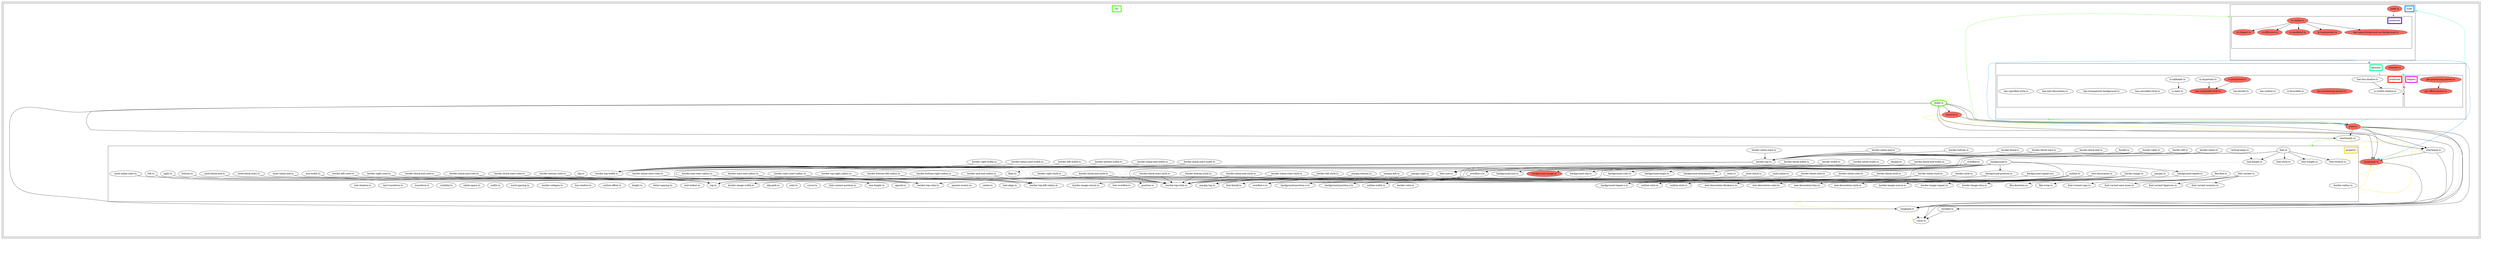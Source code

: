 digraph "dependency-graph-[object Object]" {
  compound = true;
  "dependency-graph-[object Object]" [
    style = "invis";
  ];
  "src/element/helpers/get-offset-parent.ts";
  "name_src/element/helpers";
  "src/element/helpers/get-positioning-parent.ts";
  "src/element/predicate/has-border.ts";
  "name_src/element/predicate";
  "src/element/predicate/has-box-shadow.ts";
  "src/element/predicate/has-cascaded-style.ts";
  "src/element/predicate/has-computed-style.ts";
  "src/element/predicate/has-outline.ts";
  "src/element/predicate/has-positioning-parent.ts";
  "src/element/predicate/has-specified-style.ts";
  "src/element/predicate/has-text-decoration.ts";
  "src/element/predicate/has-transparent-background.ts";
  "src/element/predicate/is-focusable.ts";
  "src/element/predicate/is-important.ts";
  "src/element/predicate/is-inert.ts";
  "src/element/predicate/is-positioned.ts";
  "src/element/predicate/is-tabbable.ts";
  "src/element/predicate/is-visible-shadow.ts";
  "exit_src/element/helpers";
  "src/node/predicate/is-rendered.ts";
  "exit_src/element";
  "name_src/node";
  "src/style.ts";
  "src/longhands.ts";
  "exit_src/element/predicate";
  "src/longhand.ts";
  "src/resolver.ts";
  "src/shorthand.ts";
  "src/shorthands.ts";
  "src/value.ts";
  "src/property/background-attachment.ts";
  "name_src/property";
  "src/property/background-clip.ts";
  "src/property/background-color.ts";
  "src/property/background-image.ts";
  "src/property/background-origin.ts";
  "src/property/background-position-x.ts";
  "src/property/background-position-y.ts";
  "src/property/background-repeat-x.ts";
  "src/property/background-repeat-y.ts";
  "src/property/background-size.ts";
  "src/property/border-block-end-color.ts";
  "src/property/border-block-end-style.ts";
  "src/property/border-block-end-width.ts";
  "src/property/border-block-start-color.ts";
  "src/property/border-block-start-style.ts";
  "src/property/border-block-start-width.ts";
  "src/property/border-bottom-color.ts";
  "src/property/border-bottom-left-radius.ts";
  "src/property/border-bottom-right-radius.ts";
  "src/property/border-bottom-style.ts";
  "src/property/border-bottom-width.ts";
  "src/property/border-collapse.ts";
  "src/property/border-end-end-radius.ts";
  "src/property/border-end-start-radius.ts";
  "src/property/border-image-outset.ts";
  "src/property/border-image-repeat.ts";
  "src/property/border-image-slice.ts";
  "src/property/border-image-source.ts";
  "src/property/border-image-width.ts";
  "src/property/border-inline-end-color.ts";
  "src/property/border-inline-end-style.ts";
  "src/property/border-inline-end-width.ts";
  "src/property/border-inline-start-color.ts";
  "src/property/border-inline-start-style.ts";
  "src/property/border-inline-start-width.ts";
  "src/property/border-left-color.ts";
  "src/property/border-left-style.ts";
  "src/property/border-left-width.ts";
  "src/property/border-right-color.ts";
  "src/property/border-right-style.ts";
  "src/property/border-right-width.ts";
  "src/property/border-start-end-radius.ts";
  "src/property/border-start-start-radius.ts";
  "src/property/border-top-color.ts";
  "src/property/border-top-left-radius.ts";
  "src/property/border-top-right-radius.ts";
  "src/property/border-top-style.ts";
  "src/property/border-top-width.ts";
  "src/property/bottom.ts";
  "src/property/box-shadow.ts";
  "src/property/clip-path.ts";
  "src/property/clip.ts";
  "src/property/color.ts";
  "src/property/cursor.ts";
  "src/property/display.ts";
  "src/property/flex-direction.ts";
  "src/property/flex-wrap.ts";
  "src/property/float.ts";
  "src/property/font-family.ts";
  "src/property/font-size.ts";
  "src/property/font-stretch.ts";
  "src/property/font-style.ts";
  "src/property/font-variant-caps.ts";
  "src/property/font-variant-east-asian.ts";
  "src/property/font-variant-ligatures.ts";
  "src/property/font-variant-numeric.ts";
  "src/property/font-variant-position.ts";
  "src/property/font-weight.ts";
  "src/property/height.ts";
  "src/property/inset-block-end.ts";
  "src/property/inset-block-start.ts";
  "src/property/inset-inline-end.ts";
  "src/property/inset-inline-start.ts";
  "src/property/left.ts";
  "src/property/letter-spacing.ts";
  "src/property/line-height.ts";
  "src/property/margin-bottom.ts";
  "src/property/margin-left.ts";
  "src/property/margin-right.ts";
  "src/property/margin-top.ts";
  "src/property/min-height.ts";
  "src/property/min-width.ts";
  "src/property/opacity.ts";
  "src/property/outline-color.ts";
  "src/property/outline-offset.ts";
  "src/property/outline-style.ts";
  "src/property/outline-width.ts";
  "src/property/overflow-x.ts";
  "src/property/overflow-y.ts";
  "src/property/pointer-events.ts";
  "src/property/position.ts";
  "src/property/right.ts";
  "src/property/rotate.ts";
  "src/property/text-align.ts";
  "src/property/text-decoration-color.ts";
  "src/property/text-decoration-line.ts";
  "src/property/text-decoration-style.ts";
  "src/property/text-decoration-thickness.ts";
  "src/property/text-indent.ts";
  "src/property/text-overflow.ts";
  "src/property/text-shadow.ts";
  "src/property/text-transform.ts";
  "src/property/top.ts";
  "src/property/transform.ts";
  "src/property/vertical-align.ts";
  "src/property/visibility.ts";
  "src/property/white-space.ts";
  "src/property/width.ts";
  "src/property/word-spacing.ts";
  "name_src/node/predicate";
  "src/node/predicate/is-visible.ts";
  "exit_src/node";
  "name_src/element";
  "src/element/element.ts";
  "src/node/predicate/has-same-foreground-as-background.ts";
  "src/node/predicate/is-clipped.ts";
  "src/node/predicate/is-offscreen.ts";
  "src/node/predicate/is-transparent.ts";
  "exit_src/property";
  "src/property/background-position.ts";
  "src/property/background-repeat.ts";
  "src/property/border-top.ts";
  "src/property/background.ts";
  "src/property/border-block-color.ts";
  "src/property/border-block-end.ts";
  "src/property/border-block-start.ts";
  "src/property/border-block-style.ts";
  "src/property/border-block-width.ts";
  "src/property/border-block.ts";
  "src/property/border-bottom.ts";
  "src/property/border-color.ts";
  "src/property/border-image.ts";
  "src/property/border-inline-color.ts";
  "src/property/border-inline-end.ts";
  "src/property/border-inline-start.ts";
  "src/property/border-inline-style.ts";
  "src/property/border-inline-width.ts";
  "src/property/border-inline.ts";
  "src/property/border-left.ts";
  "src/property/border-radius.ts";
  "src/property/border-right.ts";
  "src/property/border-style.ts";
  "src/property/border-width.ts";
  "src/property/border.ts";
  "src/property/flex-flow.ts";
  "src/property/font-variant.ts";
  "src/property/font.ts";
  "src/property/inset-block.ts";
  "src/property/inset-inline.ts";
  "src/property/inset.ts";
  "src/property/margin.ts";
  "src/property/outline.ts";
  "src/property/overflow.ts";
  "src/property/text-decoration.ts";
  "src/node/node.ts";
  "src/variable.ts";
  subgraph "cluster_src" {
    color = "#000000";
    label = "";
    "name_src" [
      penwidth = 5;
      shape = "rectangle";
      color = "#49ff00";
      label = "src";
    ];
    "exit_src" [
      style = "invis";
    ];
    subgraph "cluster_src" {
      color = "#000000";
      label = "";
      "name_src" [
        penwidth = 5;
        shape = "rectangle";
        color = "#49ff00";
        label = "src";
      ];
      "exit_src" [
        style = "invis";
      ];
      "src/index.ts" [
        label = "index.ts";
        color = "#49ff00";
        penwidth = 5;
      ];
      "src/longhand.ts" [
        label = "longhand.ts";
      ];
      "src/longhands.ts" [
        label = "longhands.ts";
        fillcolor = "#ff6c60";
        style = "rounded,filled";
      ];
      "src/resolver.ts" [
        label = "resolver.ts";
        fillcolor = "#ff6c60";
        style = "rounded,filled";
      ];
      "src/shorthand.ts" [
        label = "shorthand.ts";
      ];
      "src/shorthands.ts" [
        label = "shorthands.ts";
      ];
      "src/style.ts" [
        label = "style.ts";
        fillcolor = "#ff6c60";
        style = "rounded,filled";
      ];
      "src/value.ts" [
        label = "value.ts";
      ];
      "src/variable.ts" [
        label = "variable.ts";
      ];
      subgraph "cluster_src/element" {
        color = "#000000";
        label = "";
        "name_src/element" [
          penwidth = 5;
          shape = "rectangle";
          color = "#00ff92";
          label = "element";
        ];
        "exit_src/element" [
          style = "invis";
        ];
        "src/element/element.ts" [
          label = "element.ts";
          fillcolor = "#ff6c60";
          style = "rounded,filled";
        ];
        subgraph "cluster_src/element/helpers" {
          color = "#000000";
          label = "";
          "name_src/element/helpers" [
            penwidth = 5;
            shape = "rectangle";
            color = "#ff00db";
            label = "helpers";
          ];
          "exit_src/element/helpers" [
            style = "invis";
          ];
          "src/element/helpers/get-offset-parent.ts" [
            label = "get-offset-parent.ts";
            fillcolor = "#ff6c60";
            style = "rounded,filled";
          ];
          "src/element/helpers/get-positioning-parent.ts" [
            label = "get-positioning-parent.ts";
            fillcolor = "#ff6c60";
            style = "rounded,filled";
          ];
          "src/element/helpers/get-offset-parent.ts" -> "exit_src/element/helpers" [
            style = "invis";
          ];
          "src/element/helpers/get-positioning-parent.ts" -> "exit_src/element/helpers" [
            style = "invis";
          ];
        }
        subgraph "cluster_src/element/predicate" {
          color = "#000000";
          label = "";
          "name_src/element/predicate" [
            penwidth = 5;
            shape = "rectangle";
            color = "#ff0000";
            label = "predicate";
          ];
          "exit_src/element/predicate" [
            style = "invis";
          ];
          "src/element/predicate/has-border.ts" [
            label = "has-border.ts";
          ];
          "src/element/predicate/has-box-shadow.ts" [
            label = "has-box-shadow.ts";
          ];
          "src/element/predicate/has-cascaded-style.ts" [
            label = "has-cascaded-style.ts";
          ];
          "src/element/predicate/has-computed-style.ts" [
            label = "has-computed-style.ts";
            fillcolor = "#ff6c60";
            style = "rounded,filled";
          ];
          "src/element/predicate/has-outline.ts" [
            label = "has-outline.ts";
          ];
          "src/element/predicate/has-positioning-parent.ts" [
            label = "has-positioning-parent.ts";
            fillcolor = "#ff6c60";
            style = "rounded,filled";
          ];
          "src/element/predicate/has-specified-style.ts" [
            label = "has-specified-style.ts";
          ];
          "src/element/predicate/has-text-decoration.ts" [
            label = "has-text-decoration.ts";
          ];
          "src/element/predicate/has-transparent-background.ts" [
            label = "has-transparent-background.ts";
          ];
          "src/element/predicate/is-focusable.ts" [
            label = "is-focusable.ts";
          ];
          "src/element/predicate/is-important.ts" [
            label = "is-important.ts";
          ];
          "src/element/predicate/is-inert.ts" [
            label = "is-inert.ts";
          ];
          "src/element/predicate/is-positioned.ts" [
            label = "is-positioned.ts";
            fillcolor = "#ff6c60";
            style = "rounded,filled";
          ];
          "src/element/predicate/is-tabbable.ts" [
            label = "is-tabbable.ts";
          ];
          "src/element/predicate/is-visible-shadow.ts" [
            label = "is-visible-shadow.ts";
          ];
          "src/element/predicate/has-border.ts" -> "exit_src/element/predicate" [
            style = "invis";
          ];
          "src/element/predicate/has-box-shadow.ts" -> "exit_src/element/predicate" [
            style = "invis";
          ];
          "src/element/predicate/has-cascaded-style.ts" -> "exit_src/element/predicate" [
            style = "invis";
          ];
          "src/element/predicate/has-computed-style.ts" -> "exit_src/element/predicate" [
            style = "invis";
          ];
          "src/element/predicate/has-outline.ts" -> "exit_src/element/predicate" [
            style = "invis";
          ];
          "src/element/predicate/has-positioning-parent.ts" -> "exit_src/element/predicate" [
            style = "invis";
          ];
          "src/element/predicate/has-specified-style.ts" -> "exit_src/element/predicate" [
            style = "invis";
          ];
          "src/element/predicate/has-text-decoration.ts" -> "exit_src/element/predicate" [
            style = "invis";
          ];
          "src/element/predicate/has-transparent-background.ts" -> "exit_src/element/predicate" [
            style = "invis";
          ];
          "src/element/predicate/is-focusable.ts" -> "exit_src/element/predicate" [
            style = "invis";
          ];
          "src/element/predicate/is-important.ts" -> "exit_src/element/predicate" [
            style = "invis";
          ];
          "src/element/predicate/is-inert.ts" -> "exit_src/element/predicate" [
            style = "invis";
          ];
          "src/element/predicate/is-positioned.ts" -> "exit_src/element/predicate" [
            style = "invis";
          ];
          "src/element/predicate/is-tabbable.ts" -> "exit_src/element/predicate" [
            style = "invis";
          ];
          "src/element/predicate/is-visible-shadow.ts" -> "exit_src/element/predicate" [
            style = "invis";
          ];
        }
        "src/element/element.ts" -> "exit_src/element" [
          style = "invis";
        ];
        "exit_src/element/helpers" -> "exit_src/element" [
          style = "invis";
        ];
        "exit_src/element/helpers" -> "exit_src/element" [
          style = "invis";
        ];
        "exit_src/element/predicate" -> "exit_src/element" [
          style = "invis";
        ];
        "exit_src/element/predicate" -> "exit_src/element" [
          style = "invis";
        ];
        "exit_src/element/predicate" -> "exit_src/element" [
          style = "invis";
        ];
        "exit_src/element/predicate" -> "exit_src/element" [
          style = "invis";
        ];
        "exit_src/element/predicate" -> "exit_src/element" [
          style = "invis";
        ];
        "exit_src/element/predicate" -> "exit_src/element" [
          style = "invis";
        ];
        "exit_src/element/predicate" -> "exit_src/element" [
          style = "invis";
        ];
        "exit_src/element/predicate" -> "exit_src/element" [
          style = "invis";
        ];
        "exit_src/element/predicate" -> "exit_src/element" [
          style = "invis";
        ];
        "exit_src/element/predicate" -> "exit_src/element" [
          style = "invis";
        ];
        "exit_src/element/predicate" -> "exit_src/element" [
          style = "invis";
        ];
        "exit_src/element/predicate" -> "exit_src/element" [
          style = "invis";
        ];
        "exit_src/element/predicate" -> "exit_src/element" [
          style = "invis";
        ];
        "exit_src/element/predicate" -> "exit_src/element" [
          style = "invis";
        ];
        "exit_src/element/predicate" -> "exit_src/element" [
          style = "invis";
        ];
      }
      subgraph "cluster_src/node" {
        color = "#000000";
        label = "";
        "name_src/node" [
          penwidth = 5;
          shape = "rectangle";
          color = "#0092ff";
          label = "node";
        ];
        "exit_src/node" [
          style = "invis";
        ];
        "src/node/node.ts" [
          label = "node.ts";
          fillcolor = "#ff6c60";
          style = "rounded,filled";
        ];
        subgraph "cluster_src/node/predicate" {
          color = "#000000";
          label = "";
          "name_src/node/predicate" [
            penwidth = 5;
            shape = "rectangle";
            color = "#4900ff";
            label = "predicate";
          ];
          "exit_src/node/predicate" [
            style = "invis";
          ];
          "src/node/predicate/has-same-foreground-as-background.ts" [
            label = "has-same-foreground-as-background.ts";
            fillcolor = "#ff6c60";
            style = "rounded,filled";
          ];
          "src/node/predicate/is-clipped.ts" [
            label = "is-clipped.ts";
            fillcolor = "#ff6c60";
            style = "rounded,filled";
          ];
          "src/node/predicate/is-offscreen.ts" [
            label = "is-offscreen.ts";
            fillcolor = "#ff6c60";
            style = "rounded,filled";
          ];
          "src/node/predicate/is-rendered.ts" [
            label = "is-rendered.ts";
            fillcolor = "#ff6c60";
            style = "rounded,filled";
          ];
          "src/node/predicate/is-transparent.ts" [
            label = "is-transparent.ts";
            fillcolor = "#ff6c60";
            style = "rounded,filled";
          ];
          "src/node/predicate/is-visible.ts" [
            label = "is-visible.ts";
            fillcolor = "#ff6c60";
            style = "rounded,filled";
          ];
          "src/node/predicate/has-same-foreground-as-background.ts" -> "exit_src/node/predicate" [
            style = "invis";
          ];
          "src/node/predicate/is-clipped.ts" -> "exit_src/node/predicate" [
            style = "invis";
          ];
          "src/node/predicate/is-offscreen.ts" -> "exit_src/node/predicate" [
            style = "invis";
          ];
          "src/node/predicate/is-rendered.ts" -> "exit_src/node/predicate" [
            style = "invis";
          ];
          "src/node/predicate/is-transparent.ts" -> "exit_src/node/predicate" [
            style = "invis";
          ];
          "src/node/predicate/is-visible.ts" -> "exit_src/node/predicate" [
            style = "invis";
          ];
        }
        "src/node/node.ts" -> "exit_src/node" [
          style = "invis";
        ];
        "exit_src/node/predicate" -> "exit_src/node" [
          style = "invis";
        ];
        "exit_src/node/predicate" -> "exit_src/node" [
          style = "invis";
        ];
        "exit_src/node/predicate" -> "exit_src/node" [
          style = "invis";
        ];
        "exit_src/node/predicate" -> "exit_src/node" [
          style = "invis";
        ];
        "exit_src/node/predicate" -> "exit_src/node" [
          style = "invis";
        ];
        "exit_src/node/predicate" -> "exit_src/node" [
          style = "invis";
        ];
      }
      subgraph "cluster_src/property" {
        color = "#000000";
        label = "";
        "name_src/property" [
          penwidth = 5;
          shape = "rectangle";
          color = "#ffdb00";
          label = "property";
        ];
        "exit_src/property" [
          style = "invis";
        ];
        "src/property/background-attachment.ts" [
          label = "background-attachment.ts";
        ];
        "src/property/background-clip.ts" [
          label = "background-clip.ts";
        ];
        "src/property/background-color.ts" [
          label = "background-color.ts";
        ];
        "src/property/background-image.ts" [
          label = "background-image.ts";
          fillcolor = "#ff6c60";
          style = "rounded,filled";
        ];
        "src/property/background-origin.ts" [
          label = "background-origin.ts";
        ];
        "src/property/background-position-x.ts" [
          label = "background-position-x.ts";
        ];
        "src/property/background-position-y.ts" [
          label = "background-position-y.ts";
        ];
        "src/property/background-position.ts" [
          label = "background-position.ts";
        ];
        "src/property/background-repeat-x.ts" [
          label = "background-repeat-x.ts";
        ];
        "src/property/background-repeat-y.ts" [
          label = "background-repeat-y.ts";
        ];
        "src/property/background-repeat.ts" [
          label = "background-repeat.ts";
        ];
        "src/property/background-size.ts" [
          label = "background-size.ts";
        ];
        "src/property/background.ts" [
          label = "background.ts";
        ];
        "src/property/border-block-color.ts" [
          label = "border-block-color.ts";
        ];
        "src/property/border-block-end-color.ts" [
          label = "border-block-end-color.ts";
        ];
        "src/property/border-block-end-style.ts" [
          label = "border-block-end-style.ts";
        ];
        "src/property/border-block-end-width.ts" [
          label = "border-block-end-width.ts";
        ];
        "src/property/border-block-end.ts" [
          label = "border-block-end.ts";
        ];
        "src/property/border-block-start-color.ts" [
          label = "border-block-start-color.ts";
        ];
        "src/property/border-block-start-style.ts" [
          label = "border-block-start-style.ts";
        ];
        "src/property/border-block-start-width.ts" [
          label = "border-block-start-width.ts";
        ];
        "src/property/border-block-start.ts" [
          label = "border-block-start.ts";
        ];
        "src/property/border-block-style.ts" [
          label = "border-block-style.ts";
        ];
        "src/property/border-block-width.ts" [
          label = "border-block-width.ts";
        ];
        "src/property/border-block.ts" [
          label = "border-block.ts";
        ];
        "src/property/border-bottom-color.ts" [
          label = "border-bottom-color.ts";
        ];
        "src/property/border-bottom-left-radius.ts" [
          label = "border-bottom-left-radius.ts";
        ];
        "src/property/border-bottom-right-radius.ts" [
          label = "border-bottom-right-radius.ts";
        ];
        "src/property/border-bottom-style.ts" [
          label = "border-bottom-style.ts";
        ];
        "src/property/border-bottom-width.ts" [
          label = "border-bottom-width.ts";
        ];
        "src/property/border-bottom.ts" [
          label = "border-bottom.ts";
        ];
        "src/property/border-collapse.ts" [
          label = "border-collapse.ts";
        ];
        "src/property/border-color.ts" [
          label = "border-color.ts";
        ];
        "src/property/border-end-end-radius.ts" [
          label = "border-end-end-radius.ts";
        ];
        "src/property/border-end-start-radius.ts" [
          label = "border-end-start-radius.ts";
        ];
        "src/property/border-image-outset.ts" [
          label = "border-image-outset.ts";
        ];
        "src/property/border-image-repeat.ts" [
          label = "border-image-repeat.ts";
        ];
        "src/property/border-image-slice.ts" [
          label = "border-image-slice.ts";
        ];
        "src/property/border-image-source.ts" [
          label = "border-image-source.ts";
        ];
        "src/property/border-image-width.ts" [
          label = "border-image-width.ts";
        ];
        "src/property/border-image.ts" [
          label = "border-image.ts";
        ];
        "src/property/border-inline-color.ts" [
          label = "border-inline-color.ts";
        ];
        "src/property/border-inline-end-color.ts" [
          label = "border-inline-end-color.ts";
        ];
        "src/property/border-inline-end-style.ts" [
          label = "border-inline-end-style.ts";
        ];
        "src/property/border-inline-end-width.ts" [
          label = "border-inline-end-width.ts";
        ];
        "src/property/border-inline-end.ts" [
          label = "border-inline-end.ts";
        ];
        "src/property/border-inline-start-color.ts" [
          label = "border-inline-start-color.ts";
        ];
        "src/property/border-inline-start-style.ts" [
          label = "border-inline-start-style.ts";
        ];
        "src/property/border-inline-start-width.ts" [
          label = "border-inline-start-width.ts";
        ];
        "src/property/border-inline-start.ts" [
          label = "border-inline-start.ts";
        ];
        "src/property/border-inline-style.ts" [
          label = "border-inline-style.ts";
        ];
        "src/property/border-inline-width.ts" [
          label = "border-inline-width.ts";
        ];
        "src/property/border-inline.ts" [
          label = "border-inline.ts";
        ];
        "src/property/border-left-color.ts" [
          label = "border-left-color.ts";
        ];
        "src/property/border-left-style.ts" [
          label = "border-left-style.ts";
        ];
        "src/property/border-left-width.ts" [
          label = "border-left-width.ts";
        ];
        "src/property/border-left.ts" [
          label = "border-left.ts";
        ];
        "src/property/border-radius.ts" [
          label = "border-radius.ts";
        ];
        "src/property/border-right-color.ts" [
          label = "border-right-color.ts";
        ];
        "src/property/border-right-style.ts" [
          label = "border-right-style.ts";
        ];
        "src/property/border-right-width.ts" [
          label = "border-right-width.ts";
        ];
        "src/property/border-right.ts" [
          label = "border-right.ts";
        ];
        "src/property/border-start-end-radius.ts" [
          label = "border-start-end-radius.ts";
        ];
        "src/property/border-start-start-radius.ts" [
          label = "border-start-start-radius.ts";
        ];
        "src/property/border-style.ts" [
          label = "border-style.ts";
        ];
        "src/property/border-top-color.ts" [
          label = "border-top-color.ts";
        ];
        "src/property/border-top-left-radius.ts" [
          label = "border-top-left-radius.ts";
        ];
        "src/property/border-top-right-radius.ts" [
          label = "border-top-right-radius.ts";
        ];
        "src/property/border-top-style.ts" [
          label = "border-top-style.ts";
        ];
        "src/property/border-top-width.ts" [
          label = "border-top-width.ts";
        ];
        "src/property/border-top.ts" [
          label = "border-top.ts";
        ];
        "src/property/border-width.ts" [
          label = "border-width.ts";
        ];
        "src/property/border.ts" [
          label = "border.ts";
        ];
        "src/property/bottom.ts" [
          label = "bottom.ts";
        ];
        "src/property/box-shadow.ts" [
          label = "box-shadow.ts";
        ];
        "src/property/clip-path.ts" [
          label = "clip-path.ts";
        ];
        "src/property/clip.ts" [
          label = "clip.ts";
        ];
        "src/property/color.ts" [
          label = "color.ts";
        ];
        "src/property/cursor.ts" [
          label = "cursor.ts";
        ];
        "src/property/display.ts" [
          label = "display.ts";
        ];
        "src/property/flex-direction.ts" [
          label = "flex-direction.ts";
        ];
        "src/property/flex-flow.ts" [
          label = "flex-flow.ts";
        ];
        "src/property/flex-wrap.ts" [
          label = "flex-wrap.ts";
        ];
        "src/property/float.ts" [
          label = "float.ts";
        ];
        "src/property/font-family.ts" [
          label = "font-family.ts";
        ];
        "src/property/font-size.ts" [
          label = "font-size.ts";
        ];
        "src/property/font-stretch.ts" [
          label = "font-stretch.ts";
        ];
        "src/property/font-style.ts" [
          label = "font-style.ts";
        ];
        "src/property/font-variant-caps.ts" [
          label = "font-variant-caps.ts";
        ];
        "src/property/font-variant-east-asian.ts" [
          label = "font-variant-east-asian.ts";
        ];
        "src/property/font-variant-ligatures.ts" [
          label = "font-variant-ligatures.ts";
        ];
        "src/property/font-variant-numeric.ts" [
          label = "font-variant-numeric.ts";
        ];
        "src/property/font-variant-position.ts" [
          label = "font-variant-position.ts";
        ];
        "src/property/font-variant.ts" [
          label = "font-variant.ts";
        ];
        "src/property/font-weight.ts" [
          label = "font-weight.ts";
        ];
        "src/property/font.ts" [
          label = "font.ts";
        ];
        "src/property/height.ts" [
          label = "height.ts";
        ];
        "src/property/inset-block-end.ts" [
          label = "inset-block-end.ts";
        ];
        "src/property/inset-block-start.ts" [
          label = "inset-block-start.ts";
        ];
        "src/property/inset-block.ts" [
          label = "inset-block.ts";
        ];
        "src/property/inset-inline-end.ts" [
          label = "inset-inline-end.ts";
        ];
        "src/property/inset-inline-start.ts" [
          label = "inset-inline-start.ts";
        ];
        "src/property/inset-inline.ts" [
          label = "inset-inline.ts";
        ];
        "src/property/inset.ts" [
          label = "inset.ts";
        ];
        "src/property/left.ts" [
          label = "left.ts";
        ];
        "src/property/letter-spacing.ts" [
          label = "letter-spacing.ts";
        ];
        "src/property/line-height.ts" [
          label = "line-height.ts";
        ];
        "src/property/margin-bottom.ts" [
          label = "margin-bottom.ts";
        ];
        "src/property/margin-left.ts" [
          label = "margin-left.ts";
        ];
        "src/property/margin-right.ts" [
          label = "margin-right.ts";
        ];
        "src/property/margin-top.ts" [
          label = "margin-top.ts";
        ];
        "src/property/margin.ts" [
          label = "margin.ts";
        ];
        "src/property/min-height.ts" [
          label = "min-height.ts";
        ];
        "src/property/min-width.ts" [
          label = "min-width.ts";
        ];
        "src/property/opacity.ts" [
          label = "opacity.ts";
        ];
        "src/property/outline-color.ts" [
          label = "outline-color.ts";
        ];
        "src/property/outline-offset.ts" [
          label = "outline-offset.ts";
        ];
        "src/property/outline-style.ts" [
          label = "outline-style.ts";
        ];
        "src/property/outline-width.ts" [
          label = "outline-width.ts";
        ];
        "src/property/outline.ts" [
          label = "outline.ts";
        ];
        "src/property/overflow-x.ts" [
          label = "overflow-x.ts";
        ];
        "src/property/overflow-y.ts" [
          label = "overflow-y.ts";
        ];
        "src/property/overflow.ts" [
          label = "overflow.ts";
        ];
        "src/property/pointer-events.ts" [
          label = "pointer-events.ts";
        ];
        "src/property/position.ts" [
          label = "position.ts";
        ];
        "src/property/right.ts" [
          label = "right.ts";
        ];
        "src/property/rotate.ts" [
          label = "rotate.ts";
        ];
        "src/property/text-align.ts" [
          label = "text-align.ts";
        ];
        "src/property/text-decoration-color.ts" [
          label = "text-decoration-color.ts";
        ];
        "src/property/text-decoration-line.ts" [
          label = "text-decoration-line.ts";
        ];
        "src/property/text-decoration-style.ts" [
          label = "text-decoration-style.ts";
        ];
        "src/property/text-decoration-thickness.ts" [
          label = "text-decoration-thickness.ts";
        ];
        "src/property/text-decoration.ts" [
          label = "text-decoration.ts";
        ];
        "src/property/text-indent.ts" [
          label = "text-indent.ts";
        ];
        "src/property/text-overflow.ts" [
          label = "text-overflow.ts";
        ];
        "src/property/text-shadow.ts" [
          label = "text-shadow.ts";
        ];
        "src/property/text-transform.ts" [
          label = "text-transform.ts";
        ];
        "src/property/top.ts" [
          label = "top.ts";
        ];
        "src/property/transform.ts" [
          label = "transform.ts";
        ];
        "src/property/vertical-align.ts" [
          label = "vertical-align.ts";
        ];
        "src/property/visibility.ts" [
          label = "visibility.ts";
        ];
        "src/property/white-space.ts" [
          label = "white-space.ts";
        ];
        "src/property/width.ts" [
          label = "width.ts";
        ];
        "src/property/word-spacing.ts" [
          label = "word-spacing.ts";
        ];
        "src/property/background-attachment.ts" -> "exit_src/property" [
          style = "invis";
        ];
        "src/property/background-clip.ts" -> "exit_src/property" [
          style = "invis";
        ];
        "src/property/background-color.ts" -> "exit_src/property" [
          style = "invis";
        ];
        "src/property/background-image.ts" -> "exit_src/property" [
          style = "invis";
        ];
        "src/property/background-origin.ts" -> "exit_src/property" [
          style = "invis";
        ];
        "src/property/background-position-x.ts" -> "exit_src/property" [
          style = "invis";
        ];
        "src/property/background-position-y.ts" -> "exit_src/property" [
          style = "invis";
        ];
        "src/property/background-position.ts" -> "exit_src/property" [
          style = "invis";
        ];
        "src/property/background-repeat-x.ts" -> "exit_src/property" [
          style = "invis";
        ];
        "src/property/background-repeat-y.ts" -> "exit_src/property" [
          style = "invis";
        ];
        "src/property/background-repeat.ts" -> "exit_src/property" [
          style = "invis";
        ];
        "src/property/background-size.ts" -> "exit_src/property" [
          style = "invis";
        ];
        "src/property/background.ts" -> "exit_src/property" [
          style = "invis";
        ];
        "src/property/border-block-color.ts" -> "exit_src/property" [
          style = "invis";
        ];
        "src/property/border-block-end-color.ts" -> "exit_src/property" [
          style = "invis";
        ];
        "src/property/border-block-end-style.ts" -> "exit_src/property" [
          style = "invis";
        ];
        "src/property/border-block-end-width.ts" -> "exit_src/property" [
          style = "invis";
        ];
        "src/property/border-block-end.ts" -> "exit_src/property" [
          style = "invis";
        ];
        "src/property/border-block-start-color.ts" -> "exit_src/property" [
          style = "invis";
        ];
        "src/property/border-block-start-style.ts" -> "exit_src/property" [
          style = "invis";
        ];
        "src/property/border-block-start-width.ts" -> "exit_src/property" [
          style = "invis";
        ];
        "src/property/border-block-start.ts" -> "exit_src/property" [
          style = "invis";
        ];
        "src/property/border-block-style.ts" -> "exit_src/property" [
          style = "invis";
        ];
        "src/property/border-block-width.ts" -> "exit_src/property" [
          style = "invis";
        ];
        "src/property/border-block.ts" -> "exit_src/property" [
          style = "invis";
        ];
        "src/property/border-bottom-color.ts" -> "exit_src/property" [
          style = "invis";
        ];
        "src/property/border-bottom-left-radius.ts" -> "exit_src/property" [
          style = "invis";
        ];
        "src/property/border-bottom-right-radius.ts" -> "exit_src/property" [
          style = "invis";
        ];
        "src/property/border-bottom-style.ts" -> "exit_src/property" [
          style = "invis";
        ];
        "src/property/border-bottom-width.ts" -> "exit_src/property" [
          style = "invis";
        ];
        "src/property/border-bottom.ts" -> "exit_src/property" [
          style = "invis";
        ];
        "src/property/border-collapse.ts" -> "exit_src/property" [
          style = "invis";
        ];
        "src/property/border-color.ts" -> "exit_src/property" [
          style = "invis";
        ];
        "src/property/border-end-end-radius.ts" -> "exit_src/property" [
          style = "invis";
        ];
        "src/property/border-end-start-radius.ts" -> "exit_src/property" [
          style = "invis";
        ];
        "src/property/border-image-outset.ts" -> "exit_src/property" [
          style = "invis";
        ];
        "src/property/border-image-repeat.ts" -> "exit_src/property" [
          style = "invis";
        ];
        "src/property/border-image-slice.ts" -> "exit_src/property" [
          style = "invis";
        ];
        "src/property/border-image-source.ts" -> "exit_src/property" [
          style = "invis";
        ];
        "src/property/border-image-width.ts" -> "exit_src/property" [
          style = "invis";
        ];
        "src/property/border-image.ts" -> "exit_src/property" [
          style = "invis";
        ];
        "src/property/border-inline-color.ts" -> "exit_src/property" [
          style = "invis";
        ];
        "src/property/border-inline-end-color.ts" -> "exit_src/property" [
          style = "invis";
        ];
        "src/property/border-inline-end-style.ts" -> "exit_src/property" [
          style = "invis";
        ];
        "src/property/border-inline-end-width.ts" -> "exit_src/property" [
          style = "invis";
        ];
        "src/property/border-inline-end.ts" -> "exit_src/property" [
          style = "invis";
        ];
        "src/property/border-inline-start-color.ts" -> "exit_src/property" [
          style = "invis";
        ];
        "src/property/border-inline-start-style.ts" -> "exit_src/property" [
          style = "invis";
        ];
        "src/property/border-inline-start-width.ts" -> "exit_src/property" [
          style = "invis";
        ];
        "src/property/border-inline-start.ts" -> "exit_src/property" [
          style = "invis";
        ];
        "src/property/border-inline-style.ts" -> "exit_src/property" [
          style = "invis";
        ];
        "src/property/border-inline-width.ts" -> "exit_src/property" [
          style = "invis";
        ];
        "src/property/border-inline.ts" -> "exit_src/property" [
          style = "invis";
        ];
        "src/property/border-left-color.ts" -> "exit_src/property" [
          style = "invis";
        ];
        "src/property/border-left-style.ts" -> "exit_src/property" [
          style = "invis";
        ];
        "src/property/border-left-width.ts" -> "exit_src/property" [
          style = "invis";
        ];
        "src/property/border-left.ts" -> "exit_src/property" [
          style = "invis";
        ];
        "src/property/border-radius.ts" -> "exit_src/property" [
          style = "invis";
        ];
        "src/property/border-right-color.ts" -> "exit_src/property" [
          style = "invis";
        ];
        "src/property/border-right-style.ts" -> "exit_src/property" [
          style = "invis";
        ];
        "src/property/border-right-width.ts" -> "exit_src/property" [
          style = "invis";
        ];
        "src/property/border-right.ts" -> "exit_src/property" [
          style = "invis";
        ];
        "src/property/border-start-end-radius.ts" -> "exit_src/property" [
          style = "invis";
        ];
        "src/property/border-start-start-radius.ts" -> "exit_src/property" [
          style = "invis";
        ];
        "src/property/border-style.ts" -> "exit_src/property" [
          style = "invis";
        ];
        "src/property/border-top-color.ts" -> "exit_src/property" [
          style = "invis";
        ];
        "src/property/border-top-left-radius.ts" -> "exit_src/property" [
          style = "invis";
        ];
        "src/property/border-top-right-radius.ts" -> "exit_src/property" [
          style = "invis";
        ];
        "src/property/border-top-style.ts" -> "exit_src/property" [
          style = "invis";
        ];
        "src/property/border-top-width.ts" -> "exit_src/property" [
          style = "invis";
        ];
        "src/property/border-top.ts" -> "exit_src/property" [
          style = "invis";
        ];
        "src/property/border-width.ts" -> "exit_src/property" [
          style = "invis";
        ];
        "src/property/border.ts" -> "exit_src/property" [
          style = "invis";
        ];
        "src/property/bottom.ts" -> "exit_src/property" [
          style = "invis";
        ];
        "src/property/box-shadow.ts" -> "exit_src/property" [
          style = "invis";
        ];
        "src/property/clip-path.ts" -> "exit_src/property" [
          style = "invis";
        ];
        "src/property/clip.ts" -> "exit_src/property" [
          style = "invis";
        ];
        "src/property/color.ts" -> "exit_src/property" [
          style = "invis";
        ];
        "src/property/cursor.ts" -> "exit_src/property" [
          style = "invis";
        ];
        "src/property/display.ts" -> "exit_src/property" [
          style = "invis";
        ];
        "src/property/flex-direction.ts" -> "exit_src/property" [
          style = "invis";
        ];
        "src/property/flex-flow.ts" -> "exit_src/property" [
          style = "invis";
        ];
        "src/property/flex-wrap.ts" -> "exit_src/property" [
          style = "invis";
        ];
        "src/property/float.ts" -> "exit_src/property" [
          style = "invis";
        ];
        "src/property/font-family.ts" -> "exit_src/property" [
          style = "invis";
        ];
        "src/property/font-size.ts" -> "exit_src/property" [
          style = "invis";
        ];
        "src/property/font-stretch.ts" -> "exit_src/property" [
          style = "invis";
        ];
        "src/property/font-style.ts" -> "exit_src/property" [
          style = "invis";
        ];
        "src/property/font-variant-caps.ts" -> "exit_src/property" [
          style = "invis";
        ];
        "src/property/font-variant-east-asian.ts" -> "exit_src/property" [
          style = "invis";
        ];
        "src/property/font-variant-ligatures.ts" -> "exit_src/property" [
          style = "invis";
        ];
        "src/property/font-variant-numeric.ts" -> "exit_src/property" [
          style = "invis";
        ];
        "src/property/font-variant-position.ts" -> "exit_src/property" [
          style = "invis";
        ];
        "src/property/font-variant.ts" -> "exit_src/property" [
          style = "invis";
        ];
        "src/property/font-weight.ts" -> "exit_src/property" [
          style = "invis";
        ];
        "src/property/font.ts" -> "exit_src/property" [
          style = "invis";
        ];
        "src/property/height.ts" -> "exit_src/property" [
          style = "invis";
        ];
        "src/property/inset-block-end.ts" -> "exit_src/property" [
          style = "invis";
        ];
        "src/property/inset-block-start.ts" -> "exit_src/property" [
          style = "invis";
        ];
        "src/property/inset-block.ts" -> "exit_src/property" [
          style = "invis";
        ];
        "src/property/inset-inline-end.ts" -> "exit_src/property" [
          style = "invis";
        ];
        "src/property/inset-inline-start.ts" -> "exit_src/property" [
          style = "invis";
        ];
        "src/property/inset-inline.ts" -> "exit_src/property" [
          style = "invis";
        ];
        "src/property/inset.ts" -> "exit_src/property" [
          style = "invis";
        ];
        "src/property/left.ts" -> "exit_src/property" [
          style = "invis";
        ];
        "src/property/letter-spacing.ts" -> "exit_src/property" [
          style = "invis";
        ];
        "src/property/line-height.ts" -> "exit_src/property" [
          style = "invis";
        ];
        "src/property/margin-bottom.ts" -> "exit_src/property" [
          style = "invis";
        ];
        "src/property/margin-left.ts" -> "exit_src/property" [
          style = "invis";
        ];
        "src/property/margin-right.ts" -> "exit_src/property" [
          style = "invis";
        ];
        "src/property/margin-top.ts" -> "exit_src/property" [
          style = "invis";
        ];
        "src/property/margin.ts" -> "exit_src/property" [
          style = "invis";
        ];
        "src/property/min-height.ts" -> "exit_src/property" [
          style = "invis";
        ];
        "src/property/min-width.ts" -> "exit_src/property" [
          style = "invis";
        ];
        "src/property/opacity.ts" -> "exit_src/property" [
          style = "invis";
        ];
        "src/property/outline-color.ts" -> "exit_src/property" [
          style = "invis";
        ];
        "src/property/outline-offset.ts" -> "exit_src/property" [
          style = "invis";
        ];
        "src/property/outline-style.ts" -> "exit_src/property" [
          style = "invis";
        ];
        "src/property/outline-width.ts" -> "exit_src/property" [
          style = "invis";
        ];
        "src/property/outline.ts" -> "exit_src/property" [
          style = "invis";
        ];
        "src/property/overflow-x.ts" -> "exit_src/property" [
          style = "invis";
        ];
        "src/property/overflow-y.ts" -> "exit_src/property" [
          style = "invis";
        ];
        "src/property/overflow.ts" -> "exit_src/property" [
          style = "invis";
        ];
        "src/property/pointer-events.ts" -> "exit_src/property" [
          style = "invis";
        ];
        "src/property/position.ts" -> "exit_src/property" [
          style = "invis";
        ];
        "src/property/right.ts" -> "exit_src/property" [
          style = "invis";
        ];
        "src/property/rotate.ts" -> "exit_src/property" [
          style = "invis";
        ];
        "src/property/text-align.ts" -> "exit_src/property" [
          style = "invis";
        ];
        "src/property/text-decoration-color.ts" -> "exit_src/property" [
          style = "invis";
        ];
        "src/property/text-decoration-line.ts" -> "exit_src/property" [
          style = "invis";
        ];
        "src/property/text-decoration-style.ts" -> "exit_src/property" [
          style = "invis";
        ];
        "src/property/text-decoration-thickness.ts" -> "exit_src/property" [
          style = "invis";
        ];
        "src/property/text-decoration.ts" -> "exit_src/property" [
          style = "invis";
        ];
        "src/property/text-indent.ts" -> "exit_src/property" [
          style = "invis";
        ];
        "src/property/text-overflow.ts" -> "exit_src/property" [
          style = "invis";
        ];
        "src/property/text-shadow.ts" -> "exit_src/property" [
          style = "invis";
        ];
        "src/property/text-transform.ts" -> "exit_src/property" [
          style = "invis";
        ];
        "src/property/top.ts" -> "exit_src/property" [
          style = "invis";
        ];
        "src/property/transform.ts" -> "exit_src/property" [
          style = "invis";
        ];
        "src/property/vertical-align.ts" -> "exit_src/property" [
          style = "invis";
        ];
        "src/property/visibility.ts" -> "exit_src/property" [
          style = "invis";
        ];
        "src/property/white-space.ts" -> "exit_src/property" [
          style = "invis";
        ];
        "src/property/width.ts" -> "exit_src/property" [
          style = "invis";
        ];
        "src/property/word-spacing.ts" -> "exit_src/property" [
          style = "invis";
        ];
      }
      "exit_src/element" -> "exit_src" [
        style = "invis";
      ];
      "exit_src/element" -> "exit_src" [
        style = "invis";
      ];
      "exit_src/element" -> "exit_src" [
        style = "invis";
      ];
      "exit_src/element" -> "exit_src" [
        style = "invis";
      ];
      "exit_src/element" -> "exit_src" [
        style = "invis";
      ];
      "exit_src/element" -> "exit_src" [
        style = "invis";
      ];
      "exit_src/element" -> "exit_src" [
        style = "invis";
      ];
      "exit_src/element" -> "exit_src" [
        style = "invis";
      ];
      "exit_src/element" -> "exit_src" [
        style = "invis";
      ];
      "exit_src/element" -> "exit_src" [
        style = "invis";
      ];
      "exit_src/element" -> "exit_src" [
        style = "invis";
      ];
      "exit_src/element" -> "exit_src" [
        style = "invis";
      ];
      "exit_src/element" -> "exit_src" [
        style = "invis";
      ];
      "exit_src/element" -> "exit_src" [
        style = "invis";
      ];
      "exit_src/element" -> "exit_src" [
        style = "invis";
      ];
      "exit_src/element" -> "exit_src" [
        style = "invis";
      ];
      "exit_src/element" -> "exit_src" [
        style = "invis";
      ];
      "exit_src/element" -> "exit_src" [
        style = "invis";
      ];
      "src/index.ts" -> "exit_src" [
        style = "invis";
      ];
      "src/longhand.ts" -> "exit_src" [
        style = "invis";
      ];
      "src/longhands.ts" -> "exit_src" [
        style = "invis";
      ];
      "exit_src/node" -> "exit_src" [
        style = "invis";
      ];
      "exit_src/node" -> "exit_src" [
        style = "invis";
      ];
      "exit_src/node" -> "exit_src" [
        style = "invis";
      ];
      "exit_src/node" -> "exit_src" [
        style = "invis";
      ];
      "exit_src/node" -> "exit_src" [
        style = "invis";
      ];
      "exit_src/node" -> "exit_src" [
        style = "invis";
      ];
      "exit_src/node" -> "exit_src" [
        style = "invis";
      ];
      "exit_src/property" -> "exit_src" [
        style = "invis";
      ];
      "exit_src/property" -> "exit_src" [
        style = "invis";
      ];
      "exit_src/property" -> "exit_src" [
        style = "invis";
      ];
      "exit_src/property" -> "exit_src" [
        style = "invis";
      ];
      "exit_src/property" -> "exit_src" [
        style = "invis";
      ];
      "exit_src/property" -> "exit_src" [
        style = "invis";
      ];
      "exit_src/property" -> "exit_src" [
        style = "invis";
      ];
      "exit_src/property" -> "exit_src" [
        style = "invis";
      ];
      "exit_src/property" -> "exit_src" [
        style = "invis";
      ];
      "exit_src/property" -> "exit_src" [
        style = "invis";
      ];
      "exit_src/property" -> "exit_src" [
        style = "invis";
      ];
      "exit_src/property" -> "exit_src" [
        style = "invis";
      ];
      "exit_src/property" -> "exit_src" [
        style = "invis";
      ];
      "exit_src/property" -> "exit_src" [
        style = "invis";
      ];
      "exit_src/property" -> "exit_src" [
        style = "invis";
      ];
      "exit_src/property" -> "exit_src" [
        style = "invis";
      ];
      "exit_src/property" -> "exit_src" [
        style = "invis";
      ];
      "exit_src/property" -> "exit_src" [
        style = "invis";
      ];
      "exit_src/property" -> "exit_src" [
        style = "invis";
      ];
      "exit_src/property" -> "exit_src" [
        style = "invis";
      ];
      "exit_src/property" -> "exit_src" [
        style = "invis";
      ];
      "exit_src/property" -> "exit_src" [
        style = "invis";
      ];
      "exit_src/property" -> "exit_src" [
        style = "invis";
      ];
      "exit_src/property" -> "exit_src" [
        style = "invis";
      ];
      "exit_src/property" -> "exit_src" [
        style = "invis";
      ];
      "exit_src/property" -> "exit_src" [
        style = "invis";
      ];
      "exit_src/property" -> "exit_src" [
        style = "invis";
      ];
      "exit_src/property" -> "exit_src" [
        style = "invis";
      ];
      "exit_src/property" -> "exit_src" [
        style = "invis";
      ];
      "exit_src/property" -> "exit_src" [
        style = "invis";
      ];
      "exit_src/property" -> "exit_src" [
        style = "invis";
      ];
      "exit_src/property" -> "exit_src" [
        style = "invis";
      ];
      "exit_src/property" -> "exit_src" [
        style = "invis";
      ];
      "exit_src/property" -> "exit_src" [
        style = "invis";
      ];
      "exit_src/property" -> "exit_src" [
        style = "invis";
      ];
      "exit_src/property" -> "exit_src" [
        style = "invis";
      ];
      "exit_src/property" -> "exit_src" [
        style = "invis";
      ];
      "exit_src/property" -> "exit_src" [
        style = "invis";
      ];
      "exit_src/property" -> "exit_src" [
        style = "invis";
      ];
      "exit_src/property" -> "exit_src" [
        style = "invis";
      ];
      "exit_src/property" -> "exit_src" [
        style = "invis";
      ];
      "exit_src/property" -> "exit_src" [
        style = "invis";
      ];
      "exit_src/property" -> "exit_src" [
        style = "invis";
      ];
      "exit_src/property" -> "exit_src" [
        style = "invis";
      ];
      "exit_src/property" -> "exit_src" [
        style = "invis";
      ];
      "exit_src/property" -> "exit_src" [
        style = "invis";
      ];
      "exit_src/property" -> "exit_src" [
        style = "invis";
      ];
      "exit_src/property" -> "exit_src" [
        style = "invis";
      ];
      "exit_src/property" -> "exit_src" [
        style = "invis";
      ];
      "exit_src/property" -> "exit_src" [
        style = "invis";
      ];
      "exit_src/property" -> "exit_src" [
        style = "invis";
      ];
      "exit_src/property" -> "exit_src" [
        style = "invis";
      ];
      "exit_src/property" -> "exit_src" [
        style = "invis";
      ];
      "exit_src/property" -> "exit_src" [
        style = "invis";
      ];
      "exit_src/property" -> "exit_src" [
        style = "invis";
      ];
      "exit_src/property" -> "exit_src" [
        style = "invis";
      ];
      "exit_src/property" -> "exit_src" [
        style = "invis";
      ];
      "exit_src/property" -> "exit_src" [
        style = "invis";
      ];
      "exit_src/property" -> "exit_src" [
        style = "invis";
      ];
      "exit_src/property" -> "exit_src" [
        style = "invis";
      ];
      "exit_src/property" -> "exit_src" [
        style = "invis";
      ];
      "exit_src/property" -> "exit_src" [
        style = "invis";
      ];
      "exit_src/property" -> "exit_src" [
        style = "invis";
      ];
      "exit_src/property" -> "exit_src" [
        style = "invis";
      ];
      "exit_src/property" -> "exit_src" [
        style = "invis";
      ];
      "exit_src/property" -> "exit_src" [
        style = "invis";
      ];
      "exit_src/property" -> "exit_src" [
        style = "invis";
      ];
      "exit_src/property" -> "exit_src" [
        style = "invis";
      ];
      "exit_src/property" -> "exit_src" [
        style = "invis";
      ];
      "exit_src/property" -> "exit_src" [
        style = "invis";
      ];
      "exit_src/property" -> "exit_src" [
        style = "invis";
      ];
      "exit_src/property" -> "exit_src" [
        style = "invis";
      ];
      "exit_src/property" -> "exit_src" [
        style = "invis";
      ];
      "exit_src/property" -> "exit_src" [
        style = "invis";
      ];
      "exit_src/property" -> "exit_src" [
        style = "invis";
      ];
      "exit_src/property" -> "exit_src" [
        style = "invis";
      ];
      "exit_src/property" -> "exit_src" [
        style = "invis";
      ];
      "exit_src/property" -> "exit_src" [
        style = "invis";
      ];
      "exit_src/property" -> "exit_src" [
        style = "invis";
      ];
      "exit_src/property" -> "exit_src" [
        style = "invis";
      ];
      "exit_src/property" -> "exit_src" [
        style = "invis";
      ];
      "exit_src/property" -> "exit_src" [
        style = "invis";
      ];
      "exit_src/property" -> "exit_src" [
        style = "invis";
      ];
      "exit_src/property" -> "exit_src" [
        style = "invis";
      ];
      "exit_src/property" -> "exit_src" [
        style = "invis";
      ];
      "exit_src/property" -> "exit_src" [
        style = "invis";
      ];
      "exit_src/property" -> "exit_src" [
        style = "invis";
      ];
      "exit_src/property" -> "exit_src" [
        style = "invis";
      ];
      "exit_src/property" -> "exit_src" [
        style = "invis";
      ];
      "exit_src/property" -> "exit_src" [
        style = "invis";
      ];
      "exit_src/property" -> "exit_src" [
        style = "invis";
      ];
      "exit_src/property" -> "exit_src" [
        style = "invis";
      ];
      "exit_src/property" -> "exit_src" [
        style = "invis";
      ];
      "exit_src/property" -> "exit_src" [
        style = "invis";
      ];
      "exit_src/property" -> "exit_src" [
        style = "invis";
      ];
      "exit_src/property" -> "exit_src" [
        style = "invis";
      ];
      "exit_src/property" -> "exit_src" [
        style = "invis";
      ];
      "exit_src/property" -> "exit_src" [
        style = "invis";
      ];
      "exit_src/property" -> "exit_src" [
        style = "invis";
      ];
      "exit_src/property" -> "exit_src" [
        style = "invis";
      ];
      "exit_src/property" -> "exit_src" [
        style = "invis";
      ];
      "exit_src/property" -> "exit_src" [
        style = "invis";
      ];
      "exit_src/property" -> "exit_src" [
        style = "invis";
      ];
      "exit_src/property" -> "exit_src" [
        style = "invis";
      ];
      "exit_src/property" -> "exit_src" [
        style = "invis";
      ];
      "exit_src/property" -> "exit_src" [
        style = "invis";
      ];
      "exit_src/property" -> "exit_src" [
        style = "invis";
      ];
      "exit_src/property" -> "exit_src" [
        style = "invis";
      ];
      "exit_src/property" -> "exit_src" [
        style = "invis";
      ];
      "exit_src/property" -> "exit_src" [
        style = "invis";
      ];
      "exit_src/property" -> "exit_src" [
        style = "invis";
      ];
      "exit_src/property" -> "exit_src" [
        style = "invis";
      ];
      "exit_src/property" -> "exit_src" [
        style = "invis";
      ];
      "exit_src/property" -> "exit_src" [
        style = "invis";
      ];
      "exit_src/property" -> "exit_src" [
        style = "invis";
      ];
      "exit_src/property" -> "exit_src" [
        style = "invis";
      ];
      "exit_src/property" -> "exit_src" [
        style = "invis";
      ];
      "exit_src/property" -> "exit_src" [
        style = "invis";
      ];
      "exit_src/property" -> "exit_src" [
        style = "invis";
      ];
      "exit_src/property" -> "exit_src" [
        style = "invis";
      ];
      "exit_src/property" -> "exit_src" [
        style = "invis";
      ];
      "exit_src/property" -> "exit_src" [
        style = "invis";
      ];
      "exit_src/property" -> "exit_src" [
        style = "invis";
      ];
      "exit_src/property" -> "exit_src" [
        style = "invis";
      ];
      "exit_src/property" -> "exit_src" [
        style = "invis";
      ];
      "exit_src/property" -> "exit_src" [
        style = "invis";
      ];
      "exit_src/property" -> "exit_src" [
        style = "invis";
      ];
      "exit_src/property" -> "exit_src" [
        style = "invis";
      ];
      "exit_src/property" -> "exit_src" [
        style = "invis";
      ];
      "exit_src/property" -> "exit_src" [
        style = "invis";
      ];
      "exit_src/property" -> "exit_src" [
        style = "invis";
      ];
      "exit_src/property" -> "exit_src" [
        style = "invis";
      ];
      "exit_src/property" -> "exit_src" [
        style = "invis";
      ];
      "exit_src/property" -> "exit_src" [
        style = "invis";
      ];
      "exit_src/property" -> "exit_src" [
        style = "invis";
      ];
      "exit_src/property" -> "exit_src" [
        style = "invis";
      ];
      "exit_src/property" -> "exit_src" [
        style = "invis";
      ];
      "exit_src/property" -> "exit_src" [
        style = "invis";
      ];
      "exit_src/property" -> "exit_src" [
        style = "invis";
      ];
      "exit_src/property" -> "exit_src" [
        style = "invis";
      ];
      "exit_src/property" -> "exit_src" [
        style = "invis";
      ];
      "exit_src/property" -> "exit_src" [
        style = "invis";
      ];
      "exit_src/property" -> "exit_src" [
        style = "invis";
      ];
      "exit_src/property" -> "exit_src" [
        style = "invis";
      ];
      "src/resolver.ts" -> "exit_src" [
        style = "invis";
      ];
      "src/shorthand.ts" -> "exit_src" [
        style = "invis";
      ];
      "src/shorthands.ts" -> "exit_src" [
        style = "invis";
      ];
      "src/style.ts" -> "exit_src" [
        style = "invis";
      ];
      "src/value.ts" -> "exit_src" [
        style = "invis";
      ];
      "src/variable.ts" -> "exit_src" [
        style = "invis";
      ];
    }
    "exit_src" -> "exit_src" [
      style = "invis";
    ];
    "exit_src" -> "exit_src" [
      style = "invis";
    ];
    "exit_src" -> "exit_src" [
      style = "invis";
    ];
    "exit_src" -> "exit_src" [
      style = "invis";
    ];
    "exit_src" -> "exit_src" [
      style = "invis";
    ];
    "exit_src" -> "exit_src" [
      style = "invis";
    ];
    "exit_src" -> "exit_src" [
      style = "invis";
    ];
    "exit_src" -> "exit_src" [
      style = "invis";
    ];
    "exit_src" -> "exit_src" [
      style = "invis";
    ];
    "exit_src" -> "exit_src" [
      style = "invis";
    ];
    "exit_src" -> "exit_src" [
      style = "invis";
    ];
    "exit_src" -> "exit_src" [
      style = "invis";
    ];
    "exit_src" -> "exit_src" [
      style = "invis";
    ];
    "exit_src" -> "exit_src" [
      style = "invis";
    ];
    "exit_src" -> "exit_src" [
      style = "invis";
    ];
    "exit_src" -> "exit_src" [
      style = "invis";
    ];
    "exit_src" -> "exit_src" [
      style = "invis";
    ];
    "exit_src" -> "exit_src" [
      style = "invis";
    ];
    "exit_src" -> "exit_src" [
      style = "invis";
    ];
    "exit_src" -> "exit_src" [
      style = "invis";
    ];
    "exit_src" -> "exit_src" [
      style = "invis";
    ];
    "exit_src" -> "exit_src" [
      style = "invis";
    ];
    "exit_src" -> "exit_src" [
      style = "invis";
    ];
    "exit_src" -> "exit_src" [
      style = "invis";
    ];
    "exit_src" -> "exit_src" [
      style = "invis";
    ];
    "exit_src" -> "exit_src" [
      style = "invis";
    ];
    "exit_src" -> "exit_src" [
      style = "invis";
    ];
    "exit_src" -> "exit_src" [
      style = "invis";
    ];
    "exit_src" -> "exit_src" [
      style = "invis";
    ];
    "exit_src" -> "exit_src" [
      style = "invis";
    ];
    "exit_src" -> "exit_src" [
      style = "invis";
    ];
    "exit_src" -> "exit_src" [
      style = "invis";
    ];
    "exit_src" -> "exit_src" [
      style = "invis";
    ];
    "exit_src" -> "exit_src" [
      style = "invis";
    ];
    "exit_src" -> "exit_src" [
      style = "invis";
    ];
    "exit_src" -> "exit_src" [
      style = "invis";
    ];
    "exit_src" -> "exit_src" [
      style = "invis";
    ];
    "exit_src" -> "exit_src" [
      style = "invis";
    ];
    "exit_src" -> "exit_src" [
      style = "invis";
    ];
    "exit_src" -> "exit_src" [
      style = "invis";
    ];
    "exit_src" -> "exit_src" [
      style = "invis";
    ];
    "exit_src" -> "exit_src" [
      style = "invis";
    ];
    "exit_src" -> "exit_src" [
      style = "invis";
    ];
    "exit_src" -> "exit_src" [
      style = "invis";
    ];
    "exit_src" -> "exit_src" [
      style = "invis";
    ];
    "exit_src" -> "exit_src" [
      style = "invis";
    ];
    "exit_src" -> "exit_src" [
      style = "invis";
    ];
    "exit_src" -> "exit_src" [
      style = "invis";
    ];
    "exit_src" -> "exit_src" [
      style = "invis";
    ];
    "exit_src" -> "exit_src" [
      style = "invis";
    ];
    "exit_src" -> "exit_src" [
      style = "invis";
    ];
    "exit_src" -> "exit_src" [
      style = "invis";
    ];
    "exit_src" -> "exit_src" [
      style = "invis";
    ];
    "exit_src" -> "exit_src" [
      style = "invis";
    ];
    "exit_src" -> "exit_src" [
      style = "invis";
    ];
    "exit_src" -> "exit_src" [
      style = "invis";
    ];
    "exit_src" -> "exit_src" [
      style = "invis";
    ];
    "exit_src" -> "exit_src" [
      style = "invis";
    ];
    "exit_src" -> "exit_src" [
      style = "invis";
    ];
    "exit_src" -> "exit_src" [
      style = "invis";
    ];
    "exit_src" -> "exit_src" [
      style = "invis";
    ];
    "exit_src" -> "exit_src" [
      style = "invis";
    ];
    "exit_src" -> "exit_src" [
      style = "invis";
    ];
    "exit_src" -> "exit_src" [
      style = "invis";
    ];
    "exit_src" -> "exit_src" [
      style = "invis";
    ];
    "exit_src" -> "exit_src" [
      style = "invis";
    ];
    "exit_src" -> "exit_src" [
      style = "invis";
    ];
    "exit_src" -> "exit_src" [
      style = "invis";
    ];
    "exit_src" -> "exit_src" [
      style = "invis";
    ];
    "exit_src" -> "exit_src" [
      style = "invis";
    ];
    "exit_src" -> "exit_src" [
      style = "invis";
    ];
    "exit_src" -> "exit_src" [
      style = "invis";
    ];
    "exit_src" -> "exit_src" [
      style = "invis";
    ];
    "exit_src" -> "exit_src" [
      style = "invis";
    ];
    "exit_src" -> "exit_src" [
      style = "invis";
    ];
    "exit_src" -> "exit_src" [
      style = "invis";
    ];
    "exit_src" -> "exit_src" [
      style = "invis";
    ];
    "exit_src" -> "exit_src" [
      style = "invis";
    ];
    "exit_src" -> "exit_src" [
      style = "invis";
    ];
    "exit_src" -> "exit_src" [
      style = "invis";
    ];
    "exit_src" -> "exit_src" [
      style = "invis";
    ];
    "exit_src" -> "exit_src" [
      style = "invis";
    ];
    "exit_src" -> "exit_src" [
      style = "invis";
    ];
    "exit_src" -> "exit_src" [
      style = "invis";
    ];
    "exit_src" -> "exit_src" [
      style = "invis";
    ];
    "exit_src" -> "exit_src" [
      style = "invis";
    ];
    "exit_src" -> "exit_src" [
      style = "invis";
    ];
    "exit_src" -> "exit_src" [
      style = "invis";
    ];
    "exit_src" -> "exit_src" [
      style = "invis";
    ];
    "exit_src" -> "exit_src" [
      style = "invis";
    ];
    "exit_src" -> "exit_src" [
      style = "invis";
    ];
    "exit_src" -> "exit_src" [
      style = "invis";
    ];
    "exit_src" -> "exit_src" [
      style = "invis";
    ];
    "exit_src" -> "exit_src" [
      style = "invis";
    ];
    "exit_src" -> "exit_src" [
      style = "invis";
    ];
    "exit_src" -> "exit_src" [
      style = "invis";
    ];
    "exit_src" -> "exit_src" [
      style = "invis";
    ];
    "exit_src" -> "exit_src" [
      style = "invis";
    ];
    "exit_src" -> "exit_src" [
      style = "invis";
    ];
    "exit_src" -> "exit_src" [
      style = "invis";
    ];
    "exit_src" -> "exit_src" [
      style = "invis";
    ];
    "exit_src" -> "exit_src" [
      style = "invis";
    ];
    "exit_src" -> "exit_src" [
      style = "invis";
    ];
    "exit_src" -> "exit_src" [
      style = "invis";
    ];
    "exit_src" -> "exit_src" [
      style = "invis";
    ];
    "exit_src" -> "exit_src" [
      style = "invis";
    ];
    "exit_src" -> "exit_src" [
      style = "invis";
    ];
    "exit_src" -> "exit_src" [
      style = "invis";
    ];
    "exit_src" -> "exit_src" [
      style = "invis";
    ];
    "exit_src" -> "exit_src" [
      style = "invis";
    ];
    "exit_src" -> "exit_src" [
      style = "invis";
    ];
    "exit_src" -> "exit_src" [
      style = "invis";
    ];
    "exit_src" -> "exit_src" [
      style = "invis";
    ];
    "exit_src" -> "exit_src" [
      style = "invis";
    ];
    "exit_src" -> "exit_src" [
      style = "invis";
    ];
    "exit_src" -> "exit_src" [
      style = "invis";
    ];
    "exit_src" -> "exit_src" [
      style = "invis";
    ];
    "exit_src" -> "exit_src" [
      style = "invis";
    ];
    "exit_src" -> "exit_src" [
      style = "invis";
    ];
    "exit_src" -> "exit_src" [
      style = "invis";
    ];
    "exit_src" -> "exit_src" [
      style = "invis";
    ];
    "exit_src" -> "exit_src" [
      style = "invis";
    ];
    "exit_src" -> "exit_src" [
      style = "invis";
    ];
    "exit_src" -> "exit_src" [
      style = "invis";
    ];
    "exit_src" -> "exit_src" [
      style = "invis";
    ];
    "exit_src" -> "exit_src" [
      style = "invis";
    ];
    "exit_src" -> "exit_src" [
      style = "invis";
    ];
    "exit_src" -> "exit_src" [
      style = "invis";
    ];
    "exit_src" -> "exit_src" [
      style = "invis";
    ];
    "exit_src" -> "exit_src" [
      style = "invis";
    ];
    "exit_src" -> "exit_src" [
      style = "invis";
    ];
    "exit_src" -> "exit_src" [
      style = "invis";
    ];
    "exit_src" -> "exit_src" [
      style = "invis";
    ];
    "exit_src" -> "exit_src" [
      style = "invis";
    ];
    "exit_src" -> "exit_src" [
      style = "invis";
    ];
    "exit_src" -> "exit_src" [
      style = "invis";
    ];
    "exit_src" -> "exit_src" [
      style = "invis";
    ];
    "exit_src" -> "exit_src" [
      style = "invis";
    ];
    "exit_src" -> "exit_src" [
      style = "invis";
    ];
    "exit_src" -> "exit_src" [
      style = "invis";
    ];
    "exit_src" -> "exit_src" [
      style = "invis";
    ];
    "exit_src" -> "exit_src" [
      style = "invis";
    ];
    "exit_src" -> "exit_src" [
      style = "invis";
    ];
    "exit_src" -> "exit_src" [
      style = "invis";
    ];
    "exit_src" -> "exit_src" [
      style = "invis";
    ];
    "exit_src" -> "exit_src" [
      style = "invis";
    ];
    "exit_src" -> "exit_src" [
      style = "invis";
    ];
    "exit_src" -> "exit_src" [
      style = "invis";
    ];
    "exit_src" -> "exit_src" [
      style = "invis";
    ];
    "exit_src" -> "exit_src" [
      style = "invis";
    ];
    "exit_src" -> "exit_src" [
      style = "invis";
    ];
    "exit_src" -> "exit_src" [
      style = "invis";
    ];
    "exit_src" -> "exit_src" [
      style = "invis";
    ];
    "exit_src" -> "exit_src" [
      style = "invis";
    ];
    "exit_src" -> "exit_src" [
      style = "invis";
    ];
    "exit_src" -> "exit_src" [
      style = "invis";
    ];
    "exit_src" -> "exit_src" [
      style = "invis";
    ];
    "exit_src" -> "exit_src" [
      style = "invis";
    ];
    "exit_src" -> "exit_src" [
      style = "invis";
    ];
    "exit_src" -> "exit_src" [
      style = "invis";
    ];
    "exit_src" -> "exit_src" [
      style = "invis";
    ];
    "exit_src" -> "exit_src" [
      style = "invis";
    ];
    "exit_src" -> "exit_src" [
      style = "invis";
    ];
    "exit_src" -> "exit_src" [
      style = "invis";
    ];
    "exit_src" -> "exit_src" [
      style = "invis";
    ];
    "exit_src" -> "exit_src" [
      style = "invis";
    ];
    "exit_src" -> "exit_src" [
      style = "invis";
    ];
    "exit_src" -> "exit_src" [
      style = "invis";
    ];
    "exit_src" -> "exit_src" [
      style = "invis";
    ];
    "exit_src" -> "exit_src" [
      style = "invis";
    ];
    "exit_src" -> "exit_src" [
      style = "invis";
    ];
    "exit_src" -> "exit_src" [
      style = "invis";
    ];
    "exit_src" -> "exit_src" [
      style = "invis";
    ];
    "exit_src" -> "exit_src" [
      style = "invis";
    ];
    "exit_src" -> "exit_src" [
      style = "invis";
    ];
    "exit_src" -> "exit_src" [
      style = "invis";
    ];
    "exit_src" -> "exit_src" [
      style = "invis";
    ];
    "exit_src" -> "exit_src" [
      style = "invis";
    ];
  }
  "exit_src" -> "dependency-graph-[object Object]" [
    style = "invis";
  ];
  "src/element/element.ts" -> "name_src/element/helpers" [
    style = "solid";
    ltail = "cluster_src/element/element.ts";
    lhead = "cluster_src/element/helpers";
    color = "#00ff92";
  ];
  "src/element/element.ts" -> "name_src/element/helpers" [
    style = "invis";
  ];
  "src/element/element.ts" -> "name_src/element/predicate" [
    style = "solid";
    ltail = "cluster_src/element/element.ts";
    lhead = "cluster_src/element/predicate";
    color = "#00ff92";
  ];
  "src/element/element.ts" -> "name_src/element/predicate" [
    style = "invis";
  ];
  "src/element/element.ts" -> "name_src/element/predicate" [
    style = "invis";
  ];
  "src/element/element.ts" -> "name_src/element/predicate" [
    style = "invis";
  ];
  "src/element/element.ts" -> "name_src/element/predicate" [
    style = "invis";
  ];
  "src/element/element.ts" -> "name_src/element/predicate" [
    style = "invis";
  ];
  "src/element/element.ts" -> "name_src/element/predicate" [
    style = "invis";
  ];
  "src/element/element.ts" -> "name_src/element/predicate" [
    style = "invis";
  ];
  "src/element/element.ts" -> "name_src/element/predicate" [
    style = "invis";
  ];
  "src/element/element.ts" -> "name_src/element/predicate" [
    style = "invis";
  ];
  "src/element/element.ts" -> "name_src/element/predicate" [
    style = "invis";
  ];
  "src/element/element.ts" -> "name_src/element/predicate" [
    style = "invis";
  ];
  "src/element/element.ts" -> "name_src/element/predicate" [
    style = "invis";
  ];
  "src/element/element.ts" -> "name_src/element/predicate" [
    style = "invis";
  ];
  "src/element/element.ts" -> "name_src/element/predicate" [
    style = "invis";
  ];
  "exit_src/element/helpers" -> "name_src/element/predicate" [
    style = "solid";
    ltail = "cluster_src/element/helpers";
    lhead = "cluster_src/element/predicate";
    color = "#ff00db";
  ];
  "exit_src/element" -> "name_src/node" [
    style = "solid";
    ltail = "cluster_src/element";
    lhead = "cluster_src/node";
    color = "#00ff92";
  ];
  "src/element/helpers/get-positioning-parent.ts" -> "src/element/helpers/get-offset-parent.ts" [
    style = "invis";
  ];
  "src/element/helpers/get-positioning-parent.ts" -> "src/element/helpers/get-offset-parent.ts" [
    style = "solid";
    ltail = "cluster_src/element/helpers/get-positioning-parent.ts";
    lhead = "cluster_src/element/helpers/get-offset-parent.ts";
    color = "black";
  ];
  "exit_src/element/helpers" -> "name_src/element/predicate" [
    style = "invis";
  ];
  "src/element/predicate/has-border.ts" -> "src/style.ts" [
    style = "invis";
  ];
  "exit_src/element" -> "src/style.ts" [
    style = "solid";
    ltail = "cluster_src/element";
    lhead = "cluster_src/style.ts";
    color = "#00ff92";
  ];
  "src/element/predicate/has-box-shadow.ts" -> "src/element/predicate/is-visible-shadow.ts" [
    style = "invis";
  ];
  "src/element/predicate/has-box-shadow.ts" -> "src/element/predicate/is-visible-shadow.ts" [
    style = "solid";
    ltail = "cluster_src/element/predicate/has-box-shadow.ts";
    lhead = "cluster_src/element/predicate/is-visible-shadow.ts";
    color = "black";
  ];
  "src/element/predicate/has-box-shadow.ts" -> "src/style.ts" [
    style = "invis";
  ];
  "exit_src/element" -> "src/style.ts" [
    style = "invis";
  ];
  "src/element/predicate/has-cascaded-style.ts" -> "src/longhands.ts" [
    style = "invis";
  ];
  "exit_src/element" -> "src/longhands.ts" [
    style = "dotted";
    ltail = "cluster_src/element";
    lhead = "cluster_src/longhands.ts";
    color = "#00ff92";
  ];
  "src/element/predicate/has-cascaded-style.ts" -> "src/style.ts" [
    style = "invis";
  ];
  "exit_src/element" -> "src/style.ts" [
    style = "invis";
  ];
  "src/element/predicate/has-computed-style.ts" -> "src/longhands.ts" [
    style = "invis";
  ];
  "exit_src/element" -> "src/longhands.ts" [
    style = "invis";
  ];
  "src/element/predicate/has-computed-style.ts" -> "src/style.ts" [
    style = "invis";
  ];
  "exit_src/element" -> "src/style.ts" [
    style = "invis";
  ];
  "src/element/predicate/has-outline.ts" -> "src/style.ts" [
    style = "invis";
  ];
  "exit_src/element" -> "src/style.ts" [
    style = "invis";
  ];
  "exit_src/element/predicate" -> "name_src/element/helpers" [
    style = "solid";
    ltail = "cluster_src/element/predicate";
    lhead = "cluster_src/element/helpers";
    color = "#ff0000";
  ];
  "src/element/predicate/has-specified-style.ts" -> "src/longhands.ts" [
    style = "invis";
  ];
  "exit_src/element" -> "src/longhands.ts" [
    style = "invis";
  ];
  "src/element/predicate/has-specified-style.ts" -> "src/style.ts" [
    style = "invis";
  ];
  "exit_src/element" -> "src/style.ts" [
    style = "invis";
  ];
  "src/element/predicate/has-text-decoration.ts" -> "src/style.ts" [
    style = "invis";
  ];
  "exit_src/element" -> "src/style.ts" [
    style = "invis";
  ];
  "src/element/predicate/has-transparent-background.ts" -> "src/style.ts" [
    style = "invis";
  ];
  "exit_src/element" -> "src/style.ts" [
    style = "invis";
  ];
  "exit_src/element" -> "name_src/node" [
    style = "invis";
  ];
  "src/element/predicate/is-important.ts" -> "src/element/predicate/has-computed-style.ts" [
    style = "invis";
  ];
  "src/element/predicate/is-important.ts" -> "src/element/predicate/has-computed-style.ts" [
    style = "solid";
    ltail = "cluster_src/element/predicate/is-important.ts";
    lhead = "cluster_src/element/predicate/has-computed-style.ts";
    color = "black";
  ];
  "src/element/predicate/is-important.ts" -> "src/longhands.ts" [
    style = "invis";
  ];
  "exit_src/element" -> "src/longhands.ts" [
    style = "invis";
  ];
  "src/element/predicate/is-inert.ts" -> "src/style.ts" [
    style = "invis";
  ];
  "exit_src/element" -> "src/style.ts" [
    style = "invis";
  ];
  "src/element/predicate/is-positioned.ts" -> "src/element/predicate/has-computed-style.ts" [
    style = "invis";
  ];
  "src/element/predicate/is-positioned.ts" -> "src/element/predicate/has-computed-style.ts" [
    style = "solid";
    ltail = "cluster_src/element/predicate/is-positioned.ts";
    lhead = "cluster_src/element/predicate/has-computed-style.ts";
    color = "black";
  ];
  "src/element/predicate/is-tabbable.ts" -> "src/element/predicate/is-inert.ts" [
    style = "invis";
  ];
  "src/element/predicate/is-tabbable.ts" -> "src/element/predicate/is-inert.ts" [
    style = "solid";
    ltail = "cluster_src/element/predicate/is-tabbable.ts";
    lhead = "cluster_src/element/predicate/is-inert.ts";
    color = "black";
  ];
  "exit_src/element" -> "name_src/node" [
    style = "invis";
  ];
  "src/index.ts" -> "src/longhand.ts" [
    style = "invis";
  ];
  "src/index.ts" -> "src/longhand.ts" [
    style = "solid";
    ltail = "cluster_src/index.ts";
    lhead = "cluster_src/longhand.ts";
    color = "black";
  ];
  "src/index.ts" -> "src/longhands.ts" [
    style = "invis";
  ];
  "src/index.ts" -> "src/longhands.ts" [
    style = "solid";
    ltail = "cluster_src/index.ts";
    lhead = "cluster_src/longhands.ts";
    color = "black";
  ];
  "src/index.ts" -> "src/resolver.ts" [
    style = "invis";
  ];
  "src/index.ts" -> "src/resolver.ts" [
    style = "solid";
    ltail = "cluster_src/index.ts";
    lhead = "cluster_src/resolver.ts";
    color = "black";
  ];
  "src/index.ts" -> "src/shorthand.ts" [
    style = "invis";
  ];
  "src/index.ts" -> "src/shorthand.ts" [
    style = "solid";
    ltail = "cluster_src/index.ts";
    lhead = "cluster_src/shorthand.ts";
    color = "black";
  ];
  "src/index.ts" -> "src/shorthands.ts" [
    style = "invis";
  ];
  "src/index.ts" -> "src/shorthands.ts" [
    style = "solid";
    ltail = "cluster_src/index.ts";
    lhead = "cluster_src/shorthands.ts";
    color = "black";
  ];
  "src/index.ts" -> "src/style.ts" [
    style = "invis";
  ];
  "src/index.ts" -> "src/style.ts" [
    style = "solid";
    ltail = "cluster_src/index.ts";
    lhead = "cluster_src/style.ts";
    color = "black";
  ];
  "src/index.ts" -> "src/value.ts" [
    style = "invis";
  ];
  "src/index.ts" -> "src/value.ts" [
    style = "solid";
    ltail = "cluster_src/index.ts";
    lhead = "cluster_src/value.ts";
    color = "black";
  ];
  "src/longhand.ts" -> "src/style.ts" [
    style = "invis";
  ];
  "src/longhand.ts" -> "src/style.ts" [
    style = "dotted";
    ltail = "cluster_src/longhand.ts";
    lhead = "cluster_src/style.ts";
    color = "black";
  ];
  "src/longhand.ts" -> "src/value.ts" [
    style = "invis";
  ];
  "src/longhand.ts" -> "src/value.ts" [
    style = "dotted";
    ltail = "cluster_src/longhand.ts";
    lhead = "cluster_src/value.ts";
    color = "black";
  ];
  "src/longhands.ts" -> "src/longhand.ts" [
    style = "invis";
  ];
  "src/longhands.ts" -> "src/longhand.ts" [
    style = "solid";
    ltail = "cluster_src/longhands.ts";
    lhead = "cluster_src/longhand.ts";
    color = "black";
  ];
  "src/longhands.ts" -> "name_src/property" [
    style = "solid";
    ltail = "cluster_src/longhands.ts";
    lhead = "cluster_src/property";
    color = "#49ff00";
  ];
  "src/longhands.ts" -> "name_src/property" [
    style = "invis";
  ];
  "src/longhands.ts" -> "name_src/property" [
    style = "invis";
  ];
  "src/longhands.ts" -> "name_src/property" [
    style = "invis";
  ];
  "src/longhands.ts" -> "name_src/property" [
    style = "invis";
  ];
  "src/longhands.ts" -> "name_src/property" [
    style = "invis";
  ];
  "src/longhands.ts" -> "name_src/property" [
    style = "invis";
  ];
  "src/longhands.ts" -> "name_src/property" [
    style = "invis";
  ];
  "src/longhands.ts" -> "name_src/property" [
    style = "invis";
  ];
  "src/longhands.ts" -> "name_src/property" [
    style = "invis";
  ];
  "src/longhands.ts" -> "name_src/property" [
    style = "invis";
  ];
  "src/longhands.ts" -> "name_src/property" [
    style = "invis";
  ];
  "src/longhands.ts" -> "name_src/property" [
    style = "invis";
  ];
  "src/longhands.ts" -> "name_src/property" [
    style = "invis";
  ];
  "src/longhands.ts" -> "name_src/property" [
    style = "invis";
  ];
  "src/longhands.ts" -> "name_src/property" [
    style = "invis";
  ];
  "src/longhands.ts" -> "name_src/property" [
    style = "invis";
  ];
  "src/longhands.ts" -> "name_src/property" [
    style = "invis";
  ];
  "src/longhands.ts" -> "name_src/property" [
    style = "invis";
  ];
  "src/longhands.ts" -> "name_src/property" [
    style = "invis";
  ];
  "src/longhands.ts" -> "name_src/property" [
    style = "invis";
  ];
  "src/longhands.ts" -> "name_src/property" [
    style = "invis";
  ];
  "src/longhands.ts" -> "name_src/property" [
    style = "invis";
  ];
  "src/longhands.ts" -> "name_src/property" [
    style = "invis";
  ];
  "src/longhands.ts" -> "name_src/property" [
    style = "invis";
  ];
  "src/longhands.ts" -> "name_src/property" [
    style = "invis";
  ];
  "src/longhands.ts" -> "name_src/property" [
    style = "invis";
  ];
  "src/longhands.ts" -> "name_src/property" [
    style = "invis";
  ];
  "src/longhands.ts" -> "name_src/property" [
    style = "invis";
  ];
  "src/longhands.ts" -> "name_src/property" [
    style = "invis";
  ];
  "src/longhands.ts" -> "name_src/property" [
    style = "invis";
  ];
  "src/longhands.ts" -> "name_src/property" [
    style = "invis";
  ];
  "src/longhands.ts" -> "name_src/property" [
    style = "invis";
  ];
  "src/longhands.ts" -> "name_src/property" [
    style = "invis";
  ];
  "src/longhands.ts" -> "name_src/property" [
    style = "invis";
  ];
  "src/longhands.ts" -> "name_src/property" [
    style = "invis";
  ];
  "src/longhands.ts" -> "name_src/property" [
    style = "invis";
  ];
  "src/longhands.ts" -> "name_src/property" [
    style = "invis";
  ];
  "src/longhands.ts" -> "name_src/property" [
    style = "invis";
  ];
  "src/longhands.ts" -> "name_src/property" [
    style = "invis";
  ];
  "src/longhands.ts" -> "name_src/property" [
    style = "invis";
  ];
  "src/longhands.ts" -> "name_src/property" [
    style = "invis";
  ];
  "src/longhands.ts" -> "name_src/property" [
    style = "invis";
  ];
  "src/longhands.ts" -> "name_src/property" [
    style = "invis";
  ];
  "src/longhands.ts" -> "name_src/property" [
    style = "invis";
  ];
  "src/longhands.ts" -> "name_src/property" [
    style = "invis";
  ];
  "src/longhands.ts" -> "name_src/property" [
    style = "invis";
  ];
  "src/longhands.ts" -> "name_src/property" [
    style = "invis";
  ];
  "src/longhands.ts" -> "name_src/property" [
    style = "invis";
  ];
  "src/longhands.ts" -> "name_src/property" [
    style = "invis";
  ];
  "src/longhands.ts" -> "name_src/property" [
    style = "invis";
  ];
  "src/longhands.ts" -> "name_src/property" [
    style = "invis";
  ];
  "src/longhands.ts" -> "name_src/property" [
    style = "invis";
  ];
  "src/longhands.ts" -> "name_src/property" [
    style = "invis";
  ];
  "src/longhands.ts" -> "name_src/property" [
    style = "invis";
  ];
  "src/longhands.ts" -> "name_src/property" [
    style = "invis";
  ];
  "src/longhands.ts" -> "name_src/property" [
    style = "invis";
  ];
  "src/longhands.ts" -> "name_src/property" [
    style = "invis";
  ];
  "src/longhands.ts" -> "name_src/property" [
    style = "invis";
  ];
  "src/longhands.ts" -> "name_src/property" [
    style = "invis";
  ];
  "src/longhands.ts" -> "name_src/property" [
    style = "invis";
  ];
  "src/longhands.ts" -> "name_src/property" [
    style = "invis";
  ];
  "src/longhands.ts" -> "name_src/property" [
    style = "invis";
  ];
  "src/longhands.ts" -> "name_src/property" [
    style = "invis";
  ];
  "src/longhands.ts" -> "name_src/property" [
    style = "invis";
  ];
  "src/longhands.ts" -> "name_src/property" [
    style = "invis";
  ];
  "src/longhands.ts" -> "name_src/property" [
    style = "invis";
  ];
  "src/longhands.ts" -> "name_src/property" [
    style = "invis";
  ];
  "src/longhands.ts" -> "name_src/property" [
    style = "invis";
  ];
  "src/longhands.ts" -> "name_src/property" [
    style = "invis";
  ];
  "src/longhands.ts" -> "name_src/property" [
    style = "invis";
  ];
  "src/longhands.ts" -> "name_src/property" [
    style = "invis";
  ];
  "src/longhands.ts" -> "name_src/property" [
    style = "invis";
  ];
  "src/longhands.ts" -> "name_src/property" [
    style = "invis";
  ];
  "src/longhands.ts" -> "name_src/property" [
    style = "invis";
  ];
  "src/longhands.ts" -> "name_src/property" [
    style = "invis";
  ];
  "src/longhands.ts" -> "name_src/property" [
    style = "invis";
  ];
  "src/longhands.ts" -> "name_src/property" [
    style = "invis";
  ];
  "src/longhands.ts" -> "name_src/property" [
    style = "invis";
  ];
  "src/longhands.ts" -> "name_src/property" [
    style = "invis";
  ];
  "src/longhands.ts" -> "name_src/property" [
    style = "invis";
  ];
  "src/longhands.ts" -> "name_src/property" [
    style = "invis";
  ];
  "src/longhands.ts" -> "name_src/property" [
    style = "invis";
  ];
  "src/longhands.ts" -> "name_src/property" [
    style = "invis";
  ];
  "src/longhands.ts" -> "name_src/property" [
    style = "invis";
  ];
  "src/longhands.ts" -> "name_src/property" [
    style = "invis";
  ];
  "src/longhands.ts" -> "name_src/property" [
    style = "invis";
  ];
  "src/longhands.ts" -> "name_src/property" [
    style = "invis";
  ];
  "src/longhands.ts" -> "name_src/property" [
    style = "invis";
  ];
  "src/longhands.ts" -> "name_src/property" [
    style = "invis";
  ];
  "src/longhands.ts" -> "name_src/property" [
    style = "invis";
  ];
  "src/longhands.ts" -> "name_src/property" [
    style = "invis";
  ];
  "src/longhands.ts" -> "name_src/property" [
    style = "invis";
  ];
  "src/longhands.ts" -> "name_src/property" [
    style = "invis";
  ];
  "src/longhands.ts" -> "name_src/property" [
    style = "invis";
  ];
  "src/longhands.ts" -> "name_src/property" [
    style = "invis";
  ];
  "src/longhands.ts" -> "name_src/property" [
    style = "invis";
  ];
  "src/longhands.ts" -> "name_src/property" [
    style = "invis";
  ];
  "src/longhands.ts" -> "name_src/property" [
    style = "invis";
  ];
  "src/longhands.ts" -> "name_src/property" [
    style = "invis";
  ];
  "src/longhands.ts" -> "name_src/property" [
    style = "invis";
  ];
  "src/longhands.ts" -> "name_src/property" [
    style = "invis";
  ];
  "src/longhands.ts" -> "name_src/property" [
    style = "invis";
  ];
  "src/longhands.ts" -> "name_src/property" [
    style = "invis";
  ];
  "src/longhands.ts" -> "name_src/property" [
    style = "invis";
  ];
  "src/longhands.ts" -> "name_src/property" [
    style = "invis";
  ];
  "src/longhands.ts" -> "name_src/property" [
    style = "invis";
  ];
  "src/longhands.ts" -> "name_src/property" [
    style = "invis";
  ];
  "src/longhands.ts" -> "name_src/property" [
    style = "invis";
  ];
  "src/node/node.ts" -> "name_src/node/predicate" [
    style = "solid";
    ltail = "cluster_src/node/node.ts";
    lhead = "cluster_src/node/predicate";
    color = "#0092ff";
  ];
  "src/node/node.ts" -> "name_src/node/predicate" [
    style = "invis";
  ];
  "exit_src/node" -> "name_src/element" [
    style = "solid";
    ltail = "cluster_src/node";
    lhead = "cluster_src/element";
    color = "#0092ff";
  ];
  "src/node/predicate/has-same-foreground-as-background.ts" -> "src/longhands.ts" [
    style = "invis";
  ];
  "exit_src/node" -> "src/longhands.ts" [
    style = "solid";
    ltail = "cluster_src/node";
    lhead = "cluster_src/longhands.ts";
    color = "#0092ff";
  ];
  "src/node/predicate/has-same-foreground-as-background.ts" -> "src/style.ts" [
    style = "invis";
  ];
  "exit_src/node" -> "src/style.ts" [
    style = "solid";
    ltail = "cluster_src/node";
    lhead = "cluster_src/style.ts";
    color = "#0092ff";
  ];
  "exit_src/node" -> "name_src/element" [
    style = "invis";
  ];
  "exit_src/node" -> "name_src/element" [
    style = "invis";
  ];
  "src/node/predicate/is-clipped.ts" -> "src/longhands.ts" [
    style = "invis";
  ];
  "exit_src/node" -> "src/longhands.ts" [
    style = "invis";
  ];
  "src/node/predicate/is-clipped.ts" -> "src/style.ts" [
    style = "invis";
  ];
  "exit_src/node" -> "src/style.ts" [
    style = "invis";
  ];
  "exit_src/node" -> "name_src/element" [
    style = "invis";
  ];
  "src/node/predicate/is-offscreen.ts" -> "src/style.ts" [
    style = "invis";
  ];
  "exit_src/node" -> "src/style.ts" [
    style = "invis";
  ];
  "src/node/predicate/is-rendered.ts" -> "src/style.ts" [
    style = "invis";
  ];
  "exit_src/node" -> "src/style.ts" [
    style = "invis";
  ];
  "exit_src/node" -> "name_src/element" [
    style = "invis";
  ];
  "exit_src/node" -> "name_src/element" [
    style = "invis";
  ];
  "exit_src/node" -> "name_src/element" [
    style = "invis";
  ];
  "src/node/predicate/is-visible.ts" -> "src/node/predicate/has-same-foreground-as-background.ts" [
    style = "invis";
  ];
  "src/node/predicate/is-visible.ts" -> "src/node/predicate/has-same-foreground-as-background.ts" [
    style = "solid";
    ltail = "cluster_src/node/predicate/is-visible.ts";
    lhead = "cluster_src/node/predicate/has-same-foreground-as-background.ts";
    color = "black";
  ];
  "src/node/predicate/is-visible.ts" -> "src/node/predicate/is-clipped.ts" [
    style = "invis";
  ];
  "src/node/predicate/is-visible.ts" -> "src/node/predicate/is-clipped.ts" [
    style = "solid";
    ltail = "cluster_src/node/predicate/is-visible.ts";
    lhead = "cluster_src/node/predicate/is-clipped.ts";
    color = "black";
  ];
  "src/node/predicate/is-visible.ts" -> "src/node/predicate/is-offscreen.ts" [
    style = "invis";
  ];
  "src/node/predicate/is-visible.ts" -> "src/node/predicate/is-offscreen.ts" [
    style = "solid";
    ltail = "cluster_src/node/predicate/is-visible.ts";
    lhead = "cluster_src/node/predicate/is-offscreen.ts";
    color = "black";
  ];
  "src/node/predicate/is-visible.ts" -> "src/node/predicate/is-rendered.ts" [
    style = "invis";
  ];
  "src/node/predicate/is-visible.ts" -> "src/node/predicate/is-rendered.ts" [
    style = "solid";
    ltail = "cluster_src/node/predicate/is-visible.ts";
    lhead = "cluster_src/node/predicate/is-rendered.ts";
    color = "black";
  ];
  "src/node/predicate/is-visible.ts" -> "src/node/predicate/is-transparent.ts" [
    style = "invis";
  ];
  "src/node/predicate/is-visible.ts" -> "src/node/predicate/is-transparent.ts" [
    style = "solid";
    ltail = "cluster_src/node/predicate/is-visible.ts";
    lhead = "cluster_src/node/predicate/is-transparent.ts";
    color = "black";
  ];
  "src/property/background-attachment.ts" -> "src/longhand.ts" [
    style = "invis";
  ];
  "exit_src/property" -> "src/longhand.ts" [
    style = "solid";
    ltail = "cluster_src/property";
    lhead = "cluster_src/longhand.ts";
    color = "#ffdb00";
  ];
  "src/property/background-clip.ts" -> "src/longhand.ts" [
    style = "invis";
  ];
  "exit_src/property" -> "src/longhand.ts" [
    style = "invis";
  ];
  "src/property/background-color.ts" -> "src/longhand.ts" [
    style = "invis";
  ];
  "exit_src/property" -> "src/longhand.ts" [
    style = "invis";
  ];
  "src/property/background-image.ts" -> "src/longhand.ts" [
    style = "invis";
  ];
  "exit_src/property" -> "src/longhand.ts" [
    style = "invis";
  ];
  "src/property/background-image.ts" -> "src/resolver.ts" [
    style = "invis";
  ];
  "exit_src/property" -> "src/resolver.ts" [
    style = "solid";
    ltail = "cluster_src/property";
    lhead = "cluster_src/resolver.ts";
    color = "#ffdb00";
  ];
  "src/property/background-origin.ts" -> "src/longhand.ts" [
    style = "invis";
  ];
  "exit_src/property" -> "src/longhand.ts" [
    style = "invis";
  ];
  "src/property/background-position-x.ts" -> "src/longhand.ts" [
    style = "invis";
  ];
  "exit_src/property" -> "src/longhand.ts" [
    style = "invis";
  ];
  "src/property/background-position-x.ts" -> "src/resolver.ts" [
    style = "invis";
  ];
  "exit_src/property" -> "src/resolver.ts" [
    style = "invis";
  ];
  "src/property/background-position-y.ts" -> "src/longhand.ts" [
    style = "invis";
  ];
  "exit_src/property" -> "src/longhand.ts" [
    style = "invis";
  ];
  "src/property/background-position-y.ts" -> "src/resolver.ts" [
    style = "invis";
  ];
  "exit_src/property" -> "src/resolver.ts" [
    style = "invis";
  ];
  "src/property/background-position.ts" -> "src/property/background-position-x.ts" [
    style = "invis";
  ];
  "src/property/background-position.ts" -> "src/property/background-position-x.ts" [
    style = "solid";
    ltail = "cluster_src/property/background-position.ts";
    lhead = "cluster_src/property/background-position-x.ts";
    color = "black";
  ];
  "src/property/background-position.ts" -> "src/property/background-position-y.ts" [
    style = "invis";
  ];
  "src/property/background-position.ts" -> "src/property/background-position-y.ts" [
    style = "solid";
    ltail = "cluster_src/property/background-position.ts";
    lhead = "cluster_src/property/background-position-y.ts";
    color = "black";
  ];
  "src/property/background-position.ts" -> "src/shorthand.ts" [
    style = "invis";
  ];
  "exit_src/property" -> "src/shorthand.ts" [
    style = "solid";
    ltail = "cluster_src/property";
    lhead = "cluster_src/shorthand.ts";
    color = "#ffdb00";
  ];
  "src/property/background-repeat-x.ts" -> "src/longhand.ts" [
    style = "invis";
  ];
  "exit_src/property" -> "src/longhand.ts" [
    style = "invis";
  ];
  "src/property/background-repeat-y.ts" -> "src/longhand.ts" [
    style = "invis";
  ];
  "exit_src/property" -> "src/longhand.ts" [
    style = "invis";
  ];
  "src/property/background-repeat-y.ts" -> "src/property/background-repeat-x.ts" [
    style = "invis";
  ];
  "src/property/background-repeat-y.ts" -> "src/property/background-repeat-x.ts" [
    style = "solid";
    ltail = "cluster_src/property/background-repeat-y.ts";
    lhead = "cluster_src/property/background-repeat-x.ts";
    color = "black";
  ];
  "src/property/background-repeat.ts" -> "src/property/background-repeat-x.ts" [
    style = "invis";
  ];
  "src/property/background-repeat.ts" -> "src/property/background-repeat-x.ts" [
    style = "solid";
    ltail = "cluster_src/property/background-repeat.ts";
    lhead = "cluster_src/property/background-repeat-x.ts";
    color = "black";
  ];
  "src/property/background-repeat.ts" -> "src/shorthand.ts" [
    style = "invis";
  ];
  "exit_src/property" -> "src/shorthand.ts" [
    style = "invis";
  ];
  "src/property/background-size.ts" -> "src/longhand.ts" [
    style = "invis";
  ];
  "exit_src/property" -> "src/longhand.ts" [
    style = "invis";
  ];
  "src/property/background-size.ts" -> "src/resolver.ts" [
    style = "invis";
  ];
  "exit_src/property" -> "src/resolver.ts" [
    style = "invis";
  ];
  "src/property/background.ts" -> "src/longhands.ts" [
    style = "invis";
  ];
  "exit_src/property" -> "src/longhands.ts" [
    style = "solid";
    ltail = "cluster_src/property";
    lhead = "cluster_src/longhands.ts";
    color = "#ffdb00";
  ];
  "src/property/background.ts" -> "src/property/background-attachment.ts" [
    style = "invis";
  ];
  "src/property/background.ts" -> "src/property/background-attachment.ts" [
    style = "solid";
    ltail = "cluster_src/property/background.ts";
    lhead = "cluster_src/property/background-attachment.ts";
    color = "black";
  ];
  "src/property/background.ts" -> "src/property/background-clip.ts" [
    style = "invis";
  ];
  "src/property/background.ts" -> "src/property/background-clip.ts" [
    style = "solid";
    ltail = "cluster_src/property/background.ts";
    lhead = "cluster_src/property/background-clip.ts";
    color = "black";
  ];
  "src/property/background.ts" -> "src/property/background-color.ts" [
    style = "invis";
  ];
  "src/property/background.ts" -> "src/property/background-color.ts" [
    style = "solid";
    ltail = "cluster_src/property/background.ts";
    lhead = "cluster_src/property/background-color.ts";
    color = "black";
  ];
  "src/property/background.ts" -> "src/property/background-image.ts" [
    style = "invis";
  ];
  "src/property/background.ts" -> "src/property/background-image.ts" [
    style = "solid";
    ltail = "cluster_src/property/background.ts";
    lhead = "cluster_src/property/background-image.ts";
    color = "black";
  ];
  "src/property/background.ts" -> "src/property/background-origin.ts" [
    style = "invis";
  ];
  "src/property/background.ts" -> "src/property/background-origin.ts" [
    style = "solid";
    ltail = "cluster_src/property/background.ts";
    lhead = "cluster_src/property/background-origin.ts";
    color = "black";
  ];
  "src/property/background.ts" -> "src/property/background-position-x.ts" [
    style = "invis";
  ];
  "src/property/background.ts" -> "src/property/background-position-x.ts" [
    style = "solid";
    ltail = "cluster_src/property/background.ts";
    lhead = "cluster_src/property/background-position-x.ts";
    color = "black";
  ];
  "src/property/background.ts" -> "src/property/background-position-y.ts" [
    style = "invis";
  ];
  "src/property/background.ts" -> "src/property/background-position-y.ts" [
    style = "solid";
    ltail = "cluster_src/property/background.ts";
    lhead = "cluster_src/property/background-position-y.ts";
    color = "black";
  ];
  "src/property/background.ts" -> "src/property/background-position.ts" [
    style = "invis";
  ];
  "src/property/background.ts" -> "src/property/background-position.ts" [
    style = "solid";
    ltail = "cluster_src/property/background.ts";
    lhead = "cluster_src/property/background-position.ts";
    color = "black";
  ];
  "src/property/background.ts" -> "src/property/background-repeat-x.ts" [
    style = "invis";
  ];
  "src/property/background.ts" -> "src/property/background-repeat-x.ts" [
    style = "solid";
    ltail = "cluster_src/property/background.ts";
    lhead = "cluster_src/property/background-repeat-x.ts";
    color = "black";
  ];
  "src/property/background.ts" -> "src/property/background-repeat.ts" [
    style = "invis";
  ];
  "src/property/background.ts" -> "src/property/background-repeat.ts" [
    style = "solid";
    ltail = "cluster_src/property/background.ts";
    lhead = "cluster_src/property/background-repeat.ts";
    color = "black";
  ];
  "src/property/background.ts" -> "src/property/background-size.ts" [
    style = "invis";
  ];
  "src/property/background.ts" -> "src/property/background-size.ts" [
    style = "solid";
    ltail = "cluster_src/property/background.ts";
    lhead = "cluster_src/property/background-size.ts";
    color = "black";
  ];
  "src/property/background.ts" -> "src/shorthand.ts" [
    style = "invis";
  ];
  "exit_src/property" -> "src/shorthand.ts" [
    style = "invis";
  ];
  "src/property/border-block-color.ts" -> "src/property/border-top-color.ts" [
    style = "invis";
  ];
  "src/property/border-block-color.ts" -> "src/property/border-top-color.ts" [
    style = "solid";
    ltail = "cluster_src/property/border-block-color.ts";
    lhead = "cluster_src/property/border-top-color.ts";
    color = "black";
  ];
  "src/property/border-block-color.ts" -> "src/shorthand.ts" [
    style = "invis";
  ];
  "exit_src/property" -> "src/shorthand.ts" [
    style = "invis";
  ];
  "src/property/border-block-end-color.ts" -> "src/longhand.ts" [
    style = "invis";
  ];
  "exit_src/property" -> "src/longhand.ts" [
    style = "invis";
  ];
  "src/property/border-block-end-color.ts" -> "src/property/border-top-color.ts" [
    style = "invis";
  ];
  "src/property/border-block-end-color.ts" -> "src/property/border-top-color.ts" [
    style = "solid";
    ltail = "cluster_src/property/border-block-end-color.ts";
    lhead = "cluster_src/property/border-top-color.ts";
    color = "black";
  ];
  "src/property/border-block-end-style.ts" -> "src/longhand.ts" [
    style = "invis";
  ];
  "exit_src/property" -> "src/longhand.ts" [
    style = "invis";
  ];
  "src/property/border-block-end-style.ts" -> "src/property/border-top-style.ts" [
    style = "invis";
  ];
  "src/property/border-block-end-style.ts" -> "src/property/border-top-style.ts" [
    style = "solid";
    ltail = "cluster_src/property/border-block-end-style.ts";
    lhead = "cluster_src/property/border-top-style.ts";
    color = "black";
  ];
  "src/property/border-block-end-width.ts" -> "src/longhand.ts" [
    style = "invis";
  ];
  "exit_src/property" -> "src/longhand.ts" [
    style = "invis";
  ];
  "src/property/border-block-end-width.ts" -> "src/property/border-top-style.ts" [
    style = "invis";
  ];
  "src/property/border-block-end-width.ts" -> "src/property/border-top-style.ts" [
    style = "dotted";
    ltail = "cluster_src/property/border-block-end-width.ts";
    lhead = "cluster_src/property/border-top-style.ts";
    color = "black";
  ];
  "src/property/border-block-end-width.ts" -> "src/property/border-top-width.ts" [
    style = "invis";
  ];
  "src/property/border-block-end-width.ts" -> "src/property/border-top-width.ts" [
    style = "solid";
    ltail = "cluster_src/property/border-block-end-width.ts";
    lhead = "cluster_src/property/border-top-width.ts";
    color = "black";
  ];
  "src/property/border-block-end-width.ts" -> "src/value.ts" [
    style = "invis";
  ];
  "exit_src/property" -> "src/value.ts" [
    style = "dotted";
    ltail = "cluster_src/property";
    lhead = "cluster_src/value.ts";
    color = "#ffdb00";
  ];
  "src/property/border-block-end.ts" -> "src/property/border-top.ts" [
    style = "invis";
  ];
  "src/property/border-block-end.ts" -> "src/property/border-top.ts" [
    style = "solid";
    ltail = "cluster_src/property/border-block-end.ts";
    lhead = "cluster_src/property/border-top.ts";
    color = "black";
  ];
  "src/property/border-block-end.ts" -> "src/shorthand.ts" [
    style = "invis";
  ];
  "exit_src/property" -> "src/shorthand.ts" [
    style = "invis";
  ];
  "src/property/border-block-start-color.ts" -> "src/longhand.ts" [
    style = "invis";
  ];
  "exit_src/property" -> "src/longhand.ts" [
    style = "invis";
  ];
  "src/property/border-block-start-color.ts" -> "src/property/border-top-color.ts" [
    style = "invis";
  ];
  "src/property/border-block-start-color.ts" -> "src/property/border-top-color.ts" [
    style = "solid";
    ltail = "cluster_src/property/border-block-start-color.ts";
    lhead = "cluster_src/property/border-top-color.ts";
    color = "black";
  ];
  "src/property/border-block-start-style.ts" -> "src/longhand.ts" [
    style = "invis";
  ];
  "exit_src/property" -> "src/longhand.ts" [
    style = "invis";
  ];
  "src/property/border-block-start-style.ts" -> "src/property/border-top-style.ts" [
    style = "invis";
  ];
  "src/property/border-block-start-style.ts" -> "src/property/border-top-style.ts" [
    style = "solid";
    ltail = "cluster_src/property/border-block-start-style.ts";
    lhead = "cluster_src/property/border-top-style.ts";
    color = "black";
  ];
  "src/property/border-block-start-width.ts" -> "src/longhand.ts" [
    style = "invis";
  ];
  "exit_src/property" -> "src/longhand.ts" [
    style = "invis";
  ];
  "src/property/border-block-start-width.ts" -> "src/property/border-top-style.ts" [
    style = "invis";
  ];
  "src/property/border-block-start-width.ts" -> "src/property/border-top-style.ts" [
    style = "dotted";
    ltail = "cluster_src/property/border-block-start-width.ts";
    lhead = "cluster_src/property/border-top-style.ts";
    color = "black";
  ];
  "src/property/border-block-start-width.ts" -> "src/property/border-top-width.ts" [
    style = "invis";
  ];
  "src/property/border-block-start-width.ts" -> "src/property/border-top-width.ts" [
    style = "solid";
    ltail = "cluster_src/property/border-block-start-width.ts";
    lhead = "cluster_src/property/border-top-width.ts";
    color = "black";
  ];
  "src/property/border-block-start-width.ts" -> "src/value.ts" [
    style = "invis";
  ];
  "exit_src/property" -> "src/value.ts" [
    style = "invis";
  ];
  "src/property/border-block-start.ts" -> "src/property/border-top.ts" [
    style = "invis";
  ];
  "src/property/border-block-start.ts" -> "src/property/border-top.ts" [
    style = "solid";
    ltail = "cluster_src/property/border-block-start.ts";
    lhead = "cluster_src/property/border-top.ts";
    color = "black";
  ];
  "src/property/border-block-start.ts" -> "src/shorthand.ts" [
    style = "invis";
  ];
  "exit_src/property" -> "src/shorthand.ts" [
    style = "invis";
  ];
  "src/property/border-block-style.ts" -> "src/property/border-top-style.ts" [
    style = "invis";
  ];
  "src/property/border-block-style.ts" -> "src/property/border-top-style.ts" [
    style = "solid";
    ltail = "cluster_src/property/border-block-style.ts";
    lhead = "cluster_src/property/border-top-style.ts";
    color = "black";
  ];
  "src/property/border-block-style.ts" -> "src/shorthand.ts" [
    style = "invis";
  ];
  "exit_src/property" -> "src/shorthand.ts" [
    style = "invis";
  ];
  "src/property/border-block-width.ts" -> "src/property/border-top-width.ts" [
    style = "invis";
  ];
  "src/property/border-block-width.ts" -> "src/property/border-top-width.ts" [
    style = "solid";
    ltail = "cluster_src/property/border-block-width.ts";
    lhead = "cluster_src/property/border-top-width.ts";
    color = "black";
  ];
  "src/property/border-block-width.ts" -> "src/shorthand.ts" [
    style = "invis";
  ];
  "exit_src/property" -> "src/shorthand.ts" [
    style = "invis";
  ];
  "src/property/border-block.ts" -> "src/property/border-top.ts" [
    style = "invis";
  ];
  "src/property/border-block.ts" -> "src/property/border-top.ts" [
    style = "solid";
    ltail = "cluster_src/property/border-block.ts";
    lhead = "cluster_src/property/border-top.ts";
    color = "black";
  ];
  "src/property/border-block.ts" -> "src/shorthand.ts" [
    style = "invis";
  ];
  "exit_src/property" -> "src/shorthand.ts" [
    style = "invis";
  ];
  "src/property/border-bottom-color.ts" -> "src/longhand.ts" [
    style = "invis";
  ];
  "exit_src/property" -> "src/longhand.ts" [
    style = "invis";
  ];
  "src/property/border-bottom-color.ts" -> "src/property/border-top-color.ts" [
    style = "invis";
  ];
  "src/property/border-bottom-color.ts" -> "src/property/border-top-color.ts" [
    style = "solid";
    ltail = "cluster_src/property/border-bottom-color.ts";
    lhead = "cluster_src/property/border-top-color.ts";
    color = "black";
  ];
  "src/property/border-bottom-left-radius.ts" -> "src/longhand.ts" [
    style = "invis";
  ];
  "exit_src/property" -> "src/longhand.ts" [
    style = "invis";
  ];
  "src/property/border-bottom-left-radius.ts" -> "src/property/border-top-left-radius.ts" [
    style = "invis";
  ];
  "src/property/border-bottom-left-radius.ts" -> "src/property/border-top-left-radius.ts" [
    style = "solid";
    ltail = "cluster_src/property/border-bottom-left-radius.ts";
    lhead = "cluster_src/property/border-top-left-radius.ts";
    color = "black";
  ];
  "src/property/border-bottom-right-radius.ts" -> "src/longhand.ts" [
    style = "invis";
  ];
  "exit_src/property" -> "src/longhand.ts" [
    style = "invis";
  ];
  "src/property/border-bottom-right-radius.ts" -> "src/property/border-top-left-radius.ts" [
    style = "invis";
  ];
  "src/property/border-bottom-right-radius.ts" -> "src/property/border-top-left-radius.ts" [
    style = "solid";
    ltail = "cluster_src/property/border-bottom-right-radius.ts";
    lhead = "cluster_src/property/border-top-left-radius.ts";
    color = "black";
  ];
  "src/property/border-bottom-style.ts" -> "src/longhand.ts" [
    style = "invis";
  ];
  "exit_src/property" -> "src/longhand.ts" [
    style = "invis";
  ];
  "src/property/border-bottom-style.ts" -> "src/property/border-top-style.ts" [
    style = "invis";
  ];
  "src/property/border-bottom-style.ts" -> "src/property/border-top-style.ts" [
    style = "solid";
    ltail = "cluster_src/property/border-bottom-style.ts";
    lhead = "cluster_src/property/border-top-style.ts";
    color = "black";
  ];
  "src/property/border-bottom-width.ts" -> "src/longhand.ts" [
    style = "invis";
  ];
  "exit_src/property" -> "src/longhand.ts" [
    style = "invis";
  ];
  "src/property/border-bottom-width.ts" -> "src/property/border-top-style.ts" [
    style = "invis";
  ];
  "src/property/border-bottom-width.ts" -> "src/property/border-top-style.ts" [
    style = "dotted";
    ltail = "cluster_src/property/border-bottom-width.ts";
    lhead = "cluster_src/property/border-top-style.ts";
    color = "black";
  ];
  "src/property/border-bottom-width.ts" -> "src/property/border-top-width.ts" [
    style = "invis";
  ];
  "src/property/border-bottom-width.ts" -> "src/property/border-top-width.ts" [
    style = "solid";
    ltail = "cluster_src/property/border-bottom-width.ts";
    lhead = "cluster_src/property/border-top-width.ts";
    color = "black";
  ];
  "src/property/border-bottom-width.ts" -> "src/value.ts" [
    style = "invis";
  ];
  "exit_src/property" -> "src/value.ts" [
    style = "invis";
  ];
  "src/property/border-bottom.ts" -> "src/property/border-top.ts" [
    style = "invis";
  ];
  "src/property/border-bottom.ts" -> "src/property/border-top.ts" [
    style = "solid";
    ltail = "cluster_src/property/border-bottom.ts";
    lhead = "cluster_src/property/border-top.ts";
    color = "black";
  ];
  "src/property/border-bottom.ts" -> "src/shorthand.ts" [
    style = "invis";
  ];
  "exit_src/property" -> "src/shorthand.ts" [
    style = "invis";
  ];
  "src/property/border-collapse.ts" -> "src/longhand.ts" [
    style = "invis";
  ];
  "exit_src/property" -> "src/longhand.ts" [
    style = "invis";
  ];
  "src/property/border-color.ts" -> "src/shorthand.ts" [
    style = "invis";
  ];
  "exit_src/property" -> "src/shorthand.ts" [
    style = "invis";
  ];
  "src/property/border-end-end-radius.ts" -> "src/longhand.ts" [
    style = "invis";
  ];
  "exit_src/property" -> "src/longhand.ts" [
    style = "invis";
  ];
  "src/property/border-end-end-radius.ts" -> "src/property/border-top-left-radius.ts" [
    style = "invis";
  ];
  "src/property/border-end-end-radius.ts" -> "src/property/border-top-left-radius.ts" [
    style = "solid";
    ltail = "cluster_src/property/border-end-end-radius.ts";
    lhead = "cluster_src/property/border-top-left-radius.ts";
    color = "black";
  ];
  "src/property/border-end-start-radius.ts" -> "src/longhand.ts" [
    style = "invis";
  ];
  "exit_src/property" -> "src/longhand.ts" [
    style = "invis";
  ];
  "src/property/border-end-start-radius.ts" -> "src/property/border-top-left-radius.ts" [
    style = "invis";
  ];
  "src/property/border-end-start-radius.ts" -> "src/property/border-top-left-radius.ts" [
    style = "solid";
    ltail = "cluster_src/property/border-end-start-radius.ts";
    lhead = "cluster_src/property/border-top-left-radius.ts";
    color = "black";
  ];
  "src/property/border-image-outset.ts" -> "src/longhand.ts" [
    style = "invis";
  ];
  "exit_src/property" -> "src/longhand.ts" [
    style = "invis";
  ];
  "src/property/border-image-outset.ts" -> "src/resolver.ts" [
    style = "invis";
  ];
  "exit_src/property" -> "src/resolver.ts" [
    style = "invis";
  ];
  "src/property/border-image-repeat.ts" -> "src/longhand.ts" [
    style = "invis";
  ];
  "exit_src/property" -> "src/longhand.ts" [
    style = "invis";
  ];
  "src/property/border-image-slice.ts" -> "src/longhand.ts" [
    style = "invis";
  ];
  "exit_src/property" -> "src/longhand.ts" [
    style = "invis";
  ];
  "src/property/border-image-source.ts" -> "src/longhand.ts" [
    style = "invis";
  ];
  "exit_src/property" -> "src/longhand.ts" [
    style = "invis";
  ];
  "src/property/border-image-source.ts" -> "src/resolver.ts" [
    style = "invis";
  ];
  "exit_src/property" -> "src/resolver.ts" [
    style = "invis";
  ];
  "src/property/border-image-width.ts" -> "src/longhand.ts" [
    style = "invis";
  ];
  "exit_src/property" -> "src/longhand.ts" [
    style = "invis";
  ];
  "src/property/border-image-width.ts" -> "src/resolver.ts" [
    style = "invis";
  ];
  "exit_src/property" -> "src/resolver.ts" [
    style = "invis";
  ];
  "src/property/border-image-width.ts" -> "src/style.ts" [
    style = "invis";
  ];
  "exit_src/property" -> "src/style.ts" [
    style = "dotted";
    ltail = "cluster_src/property";
    lhead = "cluster_src/style.ts";
    color = "#ffdb00";
  ];
  "src/property/border-image.ts" -> "src/property/border-image-outset.ts" [
    style = "invis";
  ];
  "src/property/border-image.ts" -> "src/property/border-image-outset.ts" [
    style = "solid";
    ltail = "cluster_src/property/border-image.ts";
    lhead = "cluster_src/property/border-image-outset.ts";
    color = "black";
  ];
  "src/property/border-image.ts" -> "src/property/border-image-repeat.ts" [
    style = "invis";
  ];
  "src/property/border-image.ts" -> "src/property/border-image-repeat.ts" [
    style = "solid";
    ltail = "cluster_src/property/border-image.ts";
    lhead = "cluster_src/property/border-image-repeat.ts";
    color = "black";
  ];
  "src/property/border-image.ts" -> "src/property/border-image-slice.ts" [
    style = "invis";
  ];
  "src/property/border-image.ts" -> "src/property/border-image-slice.ts" [
    style = "solid";
    ltail = "cluster_src/property/border-image.ts";
    lhead = "cluster_src/property/border-image-slice.ts";
    color = "black";
  ];
  "src/property/border-image.ts" -> "src/property/border-image-source.ts" [
    style = "invis";
  ];
  "src/property/border-image.ts" -> "src/property/border-image-source.ts" [
    style = "solid";
    ltail = "cluster_src/property/border-image.ts";
    lhead = "cluster_src/property/border-image-source.ts";
    color = "black";
  ];
  "src/property/border-image.ts" -> "src/property/border-image-width.ts" [
    style = "invis";
  ];
  "src/property/border-image.ts" -> "src/property/border-image-width.ts" [
    style = "solid";
    ltail = "cluster_src/property/border-image.ts";
    lhead = "cluster_src/property/border-image-width.ts";
    color = "black";
  ];
  "src/property/border-image.ts" -> "src/shorthand.ts" [
    style = "invis";
  ];
  "exit_src/property" -> "src/shorthand.ts" [
    style = "invis";
  ];
  "src/property/border-inline-color.ts" -> "src/property/border-top-color.ts" [
    style = "invis";
  ];
  "src/property/border-inline-color.ts" -> "src/property/border-top-color.ts" [
    style = "solid";
    ltail = "cluster_src/property/border-inline-color.ts";
    lhead = "cluster_src/property/border-top-color.ts";
    color = "black";
  ];
  "src/property/border-inline-color.ts" -> "src/shorthand.ts" [
    style = "invis";
  ];
  "exit_src/property" -> "src/shorthand.ts" [
    style = "invis";
  ];
  "src/property/border-inline-end-color.ts" -> "src/longhand.ts" [
    style = "invis";
  ];
  "exit_src/property" -> "src/longhand.ts" [
    style = "invis";
  ];
  "src/property/border-inline-end-color.ts" -> "src/property/border-top-color.ts" [
    style = "invis";
  ];
  "src/property/border-inline-end-color.ts" -> "src/property/border-top-color.ts" [
    style = "solid";
    ltail = "cluster_src/property/border-inline-end-color.ts";
    lhead = "cluster_src/property/border-top-color.ts";
    color = "black";
  ];
  "src/property/border-inline-end-style.ts" -> "src/longhand.ts" [
    style = "invis";
  ];
  "exit_src/property" -> "src/longhand.ts" [
    style = "invis";
  ];
  "src/property/border-inline-end-style.ts" -> "src/property/border-top-style.ts" [
    style = "invis";
  ];
  "src/property/border-inline-end-style.ts" -> "src/property/border-top-style.ts" [
    style = "solid";
    ltail = "cluster_src/property/border-inline-end-style.ts";
    lhead = "cluster_src/property/border-top-style.ts";
    color = "black";
  ];
  "src/property/border-inline-end-width.ts" -> "src/longhand.ts" [
    style = "invis";
  ];
  "exit_src/property" -> "src/longhand.ts" [
    style = "invis";
  ];
  "src/property/border-inline-end-width.ts" -> "src/property/border-top-style.ts" [
    style = "invis";
  ];
  "src/property/border-inline-end-width.ts" -> "src/property/border-top-style.ts" [
    style = "dotted";
    ltail = "cluster_src/property/border-inline-end-width.ts";
    lhead = "cluster_src/property/border-top-style.ts";
    color = "black";
  ];
  "src/property/border-inline-end-width.ts" -> "src/property/border-top-width.ts" [
    style = "invis";
  ];
  "src/property/border-inline-end-width.ts" -> "src/property/border-top-width.ts" [
    style = "solid";
    ltail = "cluster_src/property/border-inline-end-width.ts";
    lhead = "cluster_src/property/border-top-width.ts";
    color = "black";
  ];
  "src/property/border-inline-end-width.ts" -> "src/value.ts" [
    style = "invis";
  ];
  "exit_src/property" -> "src/value.ts" [
    style = "invis";
  ];
  "src/property/border-inline-end.ts" -> "src/property/border-top.ts" [
    style = "invis";
  ];
  "src/property/border-inline-end.ts" -> "src/property/border-top.ts" [
    style = "solid";
    ltail = "cluster_src/property/border-inline-end.ts";
    lhead = "cluster_src/property/border-top.ts";
    color = "black";
  ];
  "src/property/border-inline-end.ts" -> "src/shorthand.ts" [
    style = "invis";
  ];
  "exit_src/property" -> "src/shorthand.ts" [
    style = "invis";
  ];
  "src/property/border-inline-start-color.ts" -> "src/longhand.ts" [
    style = "invis";
  ];
  "exit_src/property" -> "src/longhand.ts" [
    style = "invis";
  ];
  "src/property/border-inline-start-color.ts" -> "src/property/border-top-color.ts" [
    style = "invis";
  ];
  "src/property/border-inline-start-color.ts" -> "src/property/border-top-color.ts" [
    style = "solid";
    ltail = "cluster_src/property/border-inline-start-color.ts";
    lhead = "cluster_src/property/border-top-color.ts";
    color = "black";
  ];
  "src/property/border-inline-start-style.ts" -> "src/longhand.ts" [
    style = "invis";
  ];
  "exit_src/property" -> "src/longhand.ts" [
    style = "invis";
  ];
  "src/property/border-inline-start-style.ts" -> "src/property/border-top-style.ts" [
    style = "invis";
  ];
  "src/property/border-inline-start-style.ts" -> "src/property/border-top-style.ts" [
    style = "solid";
    ltail = "cluster_src/property/border-inline-start-style.ts";
    lhead = "cluster_src/property/border-top-style.ts";
    color = "black";
  ];
  "src/property/border-inline-start-width.ts" -> "src/longhand.ts" [
    style = "invis";
  ];
  "exit_src/property" -> "src/longhand.ts" [
    style = "invis";
  ];
  "src/property/border-inline-start-width.ts" -> "src/property/border-top-style.ts" [
    style = "invis";
  ];
  "src/property/border-inline-start-width.ts" -> "src/property/border-top-style.ts" [
    style = "dotted";
    ltail = "cluster_src/property/border-inline-start-width.ts";
    lhead = "cluster_src/property/border-top-style.ts";
    color = "black";
  ];
  "src/property/border-inline-start-width.ts" -> "src/property/border-top-width.ts" [
    style = "invis";
  ];
  "src/property/border-inline-start-width.ts" -> "src/property/border-top-width.ts" [
    style = "solid";
    ltail = "cluster_src/property/border-inline-start-width.ts";
    lhead = "cluster_src/property/border-top-width.ts";
    color = "black";
  ];
  "src/property/border-inline-start-width.ts" -> "src/value.ts" [
    style = "invis";
  ];
  "exit_src/property" -> "src/value.ts" [
    style = "invis";
  ];
  "src/property/border-inline-start.ts" -> "src/property/border-top.ts" [
    style = "invis";
  ];
  "src/property/border-inline-start.ts" -> "src/property/border-top.ts" [
    style = "solid";
    ltail = "cluster_src/property/border-inline-start.ts";
    lhead = "cluster_src/property/border-top.ts";
    color = "black";
  ];
  "src/property/border-inline-start.ts" -> "src/shorthand.ts" [
    style = "invis";
  ];
  "exit_src/property" -> "src/shorthand.ts" [
    style = "invis";
  ];
  "src/property/border-inline-style.ts" -> "src/property/border-top-style.ts" [
    style = "invis";
  ];
  "src/property/border-inline-style.ts" -> "src/property/border-top-style.ts" [
    style = "solid";
    ltail = "cluster_src/property/border-inline-style.ts";
    lhead = "cluster_src/property/border-top-style.ts";
    color = "black";
  ];
  "src/property/border-inline-style.ts" -> "src/shorthand.ts" [
    style = "invis";
  ];
  "exit_src/property" -> "src/shorthand.ts" [
    style = "invis";
  ];
  "src/property/border-inline-width.ts" -> "src/property/border-top-width.ts" [
    style = "invis";
  ];
  "src/property/border-inline-width.ts" -> "src/property/border-top-width.ts" [
    style = "solid";
    ltail = "cluster_src/property/border-inline-width.ts";
    lhead = "cluster_src/property/border-top-width.ts";
    color = "black";
  ];
  "src/property/border-inline-width.ts" -> "src/shorthand.ts" [
    style = "invis";
  ];
  "exit_src/property" -> "src/shorthand.ts" [
    style = "invis";
  ];
  "src/property/border-inline.ts" -> "src/property/border-top.ts" [
    style = "invis";
  ];
  "src/property/border-inline.ts" -> "src/property/border-top.ts" [
    style = "solid";
    ltail = "cluster_src/property/border-inline.ts";
    lhead = "cluster_src/property/border-top.ts";
    color = "black";
  ];
  "src/property/border-inline.ts" -> "src/shorthand.ts" [
    style = "invis";
  ];
  "exit_src/property" -> "src/shorthand.ts" [
    style = "invis";
  ];
  "src/property/border-left-color.ts" -> "src/longhand.ts" [
    style = "invis";
  ];
  "exit_src/property" -> "src/longhand.ts" [
    style = "invis";
  ];
  "src/property/border-left-color.ts" -> "src/property/border-top-color.ts" [
    style = "invis";
  ];
  "src/property/border-left-color.ts" -> "src/property/border-top-color.ts" [
    style = "solid";
    ltail = "cluster_src/property/border-left-color.ts";
    lhead = "cluster_src/property/border-top-color.ts";
    color = "black";
  ];
  "src/property/border-left-style.ts" -> "src/longhand.ts" [
    style = "invis";
  ];
  "exit_src/property" -> "src/longhand.ts" [
    style = "invis";
  ];
  "src/property/border-left-style.ts" -> "src/property/border-top-style.ts" [
    style = "invis";
  ];
  "src/property/border-left-style.ts" -> "src/property/border-top-style.ts" [
    style = "solid";
    ltail = "cluster_src/property/border-left-style.ts";
    lhead = "cluster_src/property/border-top-style.ts";
    color = "black";
  ];
  "src/property/border-left-width.ts" -> "src/longhand.ts" [
    style = "invis";
  ];
  "exit_src/property" -> "src/longhand.ts" [
    style = "invis";
  ];
  "src/property/border-left-width.ts" -> "src/property/border-top-style.ts" [
    style = "invis";
  ];
  "src/property/border-left-width.ts" -> "src/property/border-top-style.ts" [
    style = "dotted";
    ltail = "cluster_src/property/border-left-width.ts";
    lhead = "cluster_src/property/border-top-style.ts";
    color = "black";
  ];
  "src/property/border-left-width.ts" -> "src/property/border-top-width.ts" [
    style = "invis";
  ];
  "src/property/border-left-width.ts" -> "src/property/border-top-width.ts" [
    style = "solid";
    ltail = "cluster_src/property/border-left-width.ts";
    lhead = "cluster_src/property/border-top-width.ts";
    color = "black";
  ];
  "src/property/border-left-width.ts" -> "src/value.ts" [
    style = "invis";
  ];
  "exit_src/property" -> "src/value.ts" [
    style = "invis";
  ];
  "src/property/border-left.ts" -> "src/property/border-top.ts" [
    style = "invis";
  ];
  "src/property/border-left.ts" -> "src/property/border-top.ts" [
    style = "solid";
    ltail = "cluster_src/property/border-left.ts";
    lhead = "cluster_src/property/border-top.ts";
    color = "black";
  ];
  "src/property/border-left.ts" -> "src/shorthand.ts" [
    style = "invis";
  ];
  "exit_src/property" -> "src/shorthand.ts" [
    style = "invis";
  ];
  "src/property/border-radius.ts" -> "src/shorthand.ts" [
    style = "invis";
  ];
  "exit_src/property" -> "src/shorthand.ts" [
    style = "invis";
  ];
  "src/property/border-right-color.ts" -> "src/longhand.ts" [
    style = "invis";
  ];
  "exit_src/property" -> "src/longhand.ts" [
    style = "invis";
  ];
  "src/property/border-right-color.ts" -> "src/property/border-top-color.ts" [
    style = "invis";
  ];
  "src/property/border-right-color.ts" -> "src/property/border-top-color.ts" [
    style = "solid";
    ltail = "cluster_src/property/border-right-color.ts";
    lhead = "cluster_src/property/border-top-color.ts";
    color = "black";
  ];
  "src/property/border-right-style.ts" -> "src/longhand.ts" [
    style = "invis";
  ];
  "exit_src/property" -> "src/longhand.ts" [
    style = "invis";
  ];
  "src/property/border-right-style.ts" -> "src/property/border-top-style.ts" [
    style = "invis";
  ];
  "src/property/border-right-style.ts" -> "src/property/border-top-style.ts" [
    style = "solid";
    ltail = "cluster_src/property/border-right-style.ts";
    lhead = "cluster_src/property/border-top-style.ts";
    color = "black";
  ];
  "src/property/border-right-width.ts" -> "src/longhand.ts" [
    style = "invis";
  ];
  "exit_src/property" -> "src/longhand.ts" [
    style = "invis";
  ];
  "src/property/border-right-width.ts" -> "src/property/border-top-style.ts" [
    style = "invis";
  ];
  "src/property/border-right-width.ts" -> "src/property/border-top-style.ts" [
    style = "dotted";
    ltail = "cluster_src/property/border-right-width.ts";
    lhead = "cluster_src/property/border-top-style.ts";
    color = "black";
  ];
  "src/property/border-right-width.ts" -> "src/property/border-top-width.ts" [
    style = "invis";
  ];
  "src/property/border-right-width.ts" -> "src/property/border-top-width.ts" [
    style = "solid";
    ltail = "cluster_src/property/border-right-width.ts";
    lhead = "cluster_src/property/border-top-width.ts";
    color = "black";
  ];
  "src/property/border-right-width.ts" -> "src/value.ts" [
    style = "invis";
  ];
  "exit_src/property" -> "src/value.ts" [
    style = "invis";
  ];
  "src/property/border-right.ts" -> "src/property/border-top.ts" [
    style = "invis";
  ];
  "src/property/border-right.ts" -> "src/property/border-top.ts" [
    style = "solid";
    ltail = "cluster_src/property/border-right.ts";
    lhead = "cluster_src/property/border-top.ts";
    color = "black";
  ];
  "src/property/border-right.ts" -> "src/shorthand.ts" [
    style = "invis";
  ];
  "exit_src/property" -> "src/shorthand.ts" [
    style = "invis";
  ];
  "src/property/border-start-end-radius.ts" -> "src/longhand.ts" [
    style = "invis";
  ];
  "exit_src/property" -> "src/longhand.ts" [
    style = "invis";
  ];
  "src/property/border-start-end-radius.ts" -> "src/property/border-top-left-radius.ts" [
    style = "invis";
  ];
  "src/property/border-start-end-radius.ts" -> "src/property/border-top-left-radius.ts" [
    style = "solid";
    ltail = "cluster_src/property/border-start-end-radius.ts";
    lhead = "cluster_src/property/border-top-left-radius.ts";
    color = "black";
  ];
  "src/property/border-start-start-radius.ts" -> "src/longhand.ts" [
    style = "invis";
  ];
  "exit_src/property" -> "src/longhand.ts" [
    style = "invis";
  ];
  "src/property/border-start-start-radius.ts" -> "src/property/border-top-left-radius.ts" [
    style = "invis";
  ];
  "src/property/border-start-start-radius.ts" -> "src/property/border-top-left-radius.ts" [
    style = "solid";
    ltail = "cluster_src/property/border-start-start-radius.ts";
    lhead = "cluster_src/property/border-top-left-radius.ts";
    color = "black";
  ];
  "src/property/border-style.ts" -> "src/property/border-top-style.ts" [
    style = "invis";
  ];
  "src/property/border-style.ts" -> "src/property/border-top-style.ts" [
    style = "solid";
    ltail = "cluster_src/property/border-style.ts";
    lhead = "cluster_src/property/border-top-style.ts";
    color = "black";
  ];
  "src/property/border-style.ts" -> "src/shorthand.ts" [
    style = "invis";
  ];
  "exit_src/property" -> "src/shorthand.ts" [
    style = "invis";
  ];
  "src/property/border-top-color.ts" -> "src/longhand.ts" [
    style = "invis";
  ];
  "exit_src/property" -> "src/longhand.ts" [
    style = "invis";
  ];
  "src/property/border-top-left-radius.ts" -> "src/longhand.ts" [
    style = "invis";
  ];
  "exit_src/property" -> "src/longhand.ts" [
    style = "invis";
  ];
  "src/property/border-top-left-radius.ts" -> "src/resolver.ts" [
    style = "invis";
  ];
  "exit_src/property" -> "src/resolver.ts" [
    style = "invis";
  ];
  "src/property/border-top-right-radius.ts" -> "src/longhand.ts" [
    style = "invis";
  ];
  "exit_src/property" -> "src/longhand.ts" [
    style = "invis";
  ];
  "src/property/border-top-right-radius.ts" -> "src/property/border-top-left-radius.ts" [
    style = "invis";
  ];
  "src/property/border-top-right-radius.ts" -> "src/property/border-top-left-radius.ts" [
    style = "solid";
    ltail = "cluster_src/property/border-top-right-radius.ts";
    lhead = "cluster_src/property/border-top-left-radius.ts";
    color = "black";
  ];
  "src/property/border-top-style.ts" -> "src/longhand.ts" [
    style = "invis";
  ];
  "exit_src/property" -> "src/longhand.ts" [
    style = "invis";
  ];
  "src/property/border-top-width.ts" -> "src/longhand.ts" [
    style = "invis";
  ];
  "exit_src/property" -> "src/longhand.ts" [
    style = "invis";
  ];
  "src/property/border-top-width.ts" -> "src/property/border-top-style.ts" [
    style = "invis";
  ];
  "src/property/border-top-width.ts" -> "src/property/border-top-style.ts" [
    style = "dotted";
    ltail = "cluster_src/property/border-top-width.ts";
    lhead = "cluster_src/property/border-top-style.ts";
    color = "black";
  ];
  "src/property/border-top-width.ts" -> "src/resolver.ts" [
    style = "invis";
  ];
  "exit_src/property" -> "src/resolver.ts" [
    style = "invis";
  ];
  "src/property/border-top-width.ts" -> "src/style.ts" [
    style = "invis";
  ];
  "exit_src/property" -> "src/style.ts" [
    style = "invis";
  ];
  "src/property/border-top-width.ts" -> "src/value.ts" [
    style = "invis";
  ];
  "exit_src/property" -> "src/value.ts" [
    style = "invis";
  ];
  "src/property/border-top.ts" -> "src/longhand.ts" [
    style = "invis";
  ];
  "exit_src/property" -> "src/longhand.ts" [
    style = "invis";
  ];
  "src/property/border-top.ts" -> "src/property/border-top-color.ts" [
    style = "invis";
  ];
  "src/property/border-top.ts" -> "src/property/border-top-color.ts" [
    style = "solid";
    ltail = "cluster_src/property/border-top.ts";
    lhead = "cluster_src/property/border-top-color.ts";
    color = "black";
  ];
  "src/property/border-top.ts" -> "src/property/border-top-style.ts" [
    style = "invis";
  ];
  "src/property/border-top.ts" -> "src/property/border-top-style.ts" [
    style = "solid";
    ltail = "cluster_src/property/border-top.ts";
    lhead = "cluster_src/property/border-top-style.ts";
    color = "black";
  ];
  "src/property/border-top.ts" -> "src/property/border-top-width.ts" [
    style = "invis";
  ];
  "src/property/border-top.ts" -> "src/property/border-top-width.ts" [
    style = "solid";
    ltail = "cluster_src/property/border-top.ts";
    lhead = "cluster_src/property/border-top-width.ts";
    color = "black";
  ];
  "src/property/border-top.ts" -> "src/shorthand.ts" [
    style = "invis";
  ];
  "exit_src/property" -> "src/shorthand.ts" [
    style = "invis";
  ];
  "src/property/border-width.ts" -> "src/property/border-top-width.ts" [
    style = "invis";
  ];
  "src/property/border-width.ts" -> "src/property/border-top-width.ts" [
    style = "solid";
    ltail = "cluster_src/property/border-width.ts";
    lhead = "cluster_src/property/border-top-width.ts";
    color = "black";
  ];
  "src/property/border-width.ts" -> "src/shorthand.ts" [
    style = "invis";
  ];
  "exit_src/property" -> "src/shorthand.ts" [
    style = "invis";
  ];
  "src/property/border.ts" -> "src/property/border-top.ts" [
    style = "invis";
  ];
  "src/property/border.ts" -> "src/property/border-top.ts" [
    style = "solid";
    ltail = "cluster_src/property/border.ts";
    lhead = "cluster_src/property/border-top.ts";
    color = "black";
  ];
  "src/property/border.ts" -> "src/shorthand.ts" [
    style = "invis";
  ];
  "exit_src/property" -> "src/shorthand.ts" [
    style = "invis";
  ];
  "src/property/bottom.ts" -> "src/longhand.ts" [
    style = "invis";
  ];
  "exit_src/property" -> "src/longhand.ts" [
    style = "invis";
  ];
  "src/property/bottom.ts" -> "src/property/top.ts" [
    style = "invis";
  ];
  "src/property/bottom.ts" -> "src/property/top.ts" [
    style = "solid";
    ltail = "cluster_src/property/bottom.ts";
    lhead = "cluster_src/property/top.ts";
    color = "black";
  ];
  "src/property/box-shadow.ts" -> "src/longhand.ts" [
    style = "invis";
  ];
  "exit_src/property" -> "src/longhand.ts" [
    style = "invis";
  ];
  "src/property/box-shadow.ts" -> "src/resolver.ts" [
    style = "invis";
  ];
  "exit_src/property" -> "src/resolver.ts" [
    style = "invis";
  ];
  "src/property/clip-path.ts" -> "src/longhand.ts" [
    style = "invis";
  ];
  "exit_src/property" -> "src/longhand.ts" [
    style = "invis";
  ];
  "src/property/clip.ts" -> "src/longhand.ts" [
    style = "invis";
  ];
  "exit_src/property" -> "src/longhand.ts" [
    style = "invis";
  ];
  "src/property/clip.ts" -> "src/property/position.ts" [
    style = "invis";
  ];
  "src/property/clip.ts" -> "src/property/position.ts" [
    style = "dotted";
    ltail = "cluster_src/property/clip.ts";
    lhead = "cluster_src/property/position.ts";
    color = "black";
  ];
  "src/property/clip.ts" -> "src/value.ts" [
    style = "invis";
  ];
  "exit_src/property" -> "src/value.ts" [
    style = "invis";
  ];
  "src/property/color.ts" -> "src/longhand.ts" [
    style = "invis";
  ];
  "exit_src/property" -> "src/longhand.ts" [
    style = "invis";
  ];
  "src/property/cursor.ts" -> "src/longhand.ts" [
    style = "invis";
  ];
  "exit_src/property" -> "src/longhand.ts" [
    style = "invis";
  ];
  "src/property/display.ts" -> "src/longhand.ts" [
    style = "invis";
  ];
  "exit_src/property" -> "src/longhand.ts" [
    style = "invis";
  ];
  "src/property/display.ts" -> "src/property/float.ts" [
    style = "invis";
  ];
  "src/property/display.ts" -> "src/property/float.ts" [
    style = "dotted";
    ltail = "cluster_src/property/display.ts";
    lhead = "cluster_src/property/float.ts";
    color = "black";
  ];
  "src/property/display.ts" -> "src/property/position.ts" [
    style = "invis";
  ];
  "src/property/display.ts" -> "src/property/position.ts" [
    style = "dotted";
    ltail = "cluster_src/property/display.ts";
    lhead = "cluster_src/property/position.ts";
    color = "black";
  ];
  "src/property/flex-direction.ts" -> "src/longhand.ts" [
    style = "invis";
  ];
  "exit_src/property" -> "src/longhand.ts" [
    style = "invis";
  ];
  "src/property/flex-flow.ts" -> "src/longhand.ts" [
    style = "invis";
  ];
  "exit_src/property" -> "src/longhand.ts" [
    style = "invis";
  ];
  "src/property/flex-flow.ts" -> "src/property/flex-direction.ts" [
    style = "invis";
  ];
  "src/property/flex-flow.ts" -> "src/property/flex-direction.ts" [
    style = "solid";
    ltail = "cluster_src/property/flex-flow.ts";
    lhead = "cluster_src/property/flex-direction.ts";
    color = "black";
  ];
  "src/property/flex-flow.ts" -> "src/property/flex-wrap.ts" [
    style = "invis";
  ];
  "src/property/flex-flow.ts" -> "src/property/flex-wrap.ts" [
    style = "solid";
    ltail = "cluster_src/property/flex-flow.ts";
    lhead = "cluster_src/property/flex-wrap.ts";
    color = "black";
  ];
  "src/property/flex-flow.ts" -> "src/shorthand.ts" [
    style = "invis";
  ];
  "exit_src/property" -> "src/shorthand.ts" [
    style = "invis";
  ];
  "src/property/flex-wrap.ts" -> "src/longhand.ts" [
    style = "invis";
  ];
  "exit_src/property" -> "src/longhand.ts" [
    style = "invis";
  ];
  "src/property/float.ts" -> "src/longhand.ts" [
    style = "invis";
  ];
  "exit_src/property" -> "src/longhand.ts" [
    style = "invis";
  ];
  "src/property/float.ts" -> "src/property/position.ts" [
    style = "invis";
  ];
  "src/property/float.ts" -> "src/property/position.ts" [
    style = "dotted";
    ltail = "cluster_src/property/float.ts";
    lhead = "cluster_src/property/position.ts";
    color = "black";
  ];
  "src/property/float.ts" -> "src/value.ts" [
    style = "invis";
  ];
  "exit_src/property" -> "src/value.ts" [
    style = "invis";
  ];
  "src/property/font-family.ts" -> "src/longhand.ts" [
    style = "invis";
  ];
  "exit_src/property" -> "src/longhand.ts" [
    style = "invis";
  ];
  "src/property/font-size.ts" -> "src/longhand.ts" [
    style = "invis";
  ];
  "exit_src/property" -> "src/longhand.ts" [
    style = "invis";
  ];
  "src/property/font-size.ts" -> "src/property/font-family.ts" [
    style = "invis";
  ];
  "src/property/font-size.ts" -> "src/property/font-family.ts" [
    style = "dotted";
    ltail = "cluster_src/property/font-size.ts";
    lhead = "cluster_src/property/font-family.ts";
    color = "black";
  ];
  "src/property/font-size.ts" -> "src/resolver.ts" [
    style = "invis";
  ];
  "exit_src/property" -> "src/resolver.ts" [
    style = "invis";
  ];
  "src/property/font-stretch.ts" -> "src/longhand.ts" [
    style = "invis";
  ];
  "exit_src/property" -> "src/longhand.ts" [
    style = "invis";
  ];
  "src/property/font-style.ts" -> "src/longhand.ts" [
    style = "invis";
  ];
  "exit_src/property" -> "src/longhand.ts" [
    style = "invis";
  ];
  "src/property/font-variant-caps.ts" -> "src/longhand.ts" [
    style = "invis";
  ];
  "exit_src/property" -> "src/longhand.ts" [
    style = "invis";
  ];
  "src/property/font-variant-east-asian.ts" -> "src/longhand.ts" [
    style = "invis";
  ];
  "exit_src/property" -> "src/longhand.ts" [
    style = "invis";
  ];
  "src/property/font-variant-ligatures.ts" -> "src/longhand.ts" [
    style = "invis";
  ];
  "exit_src/property" -> "src/longhand.ts" [
    style = "invis";
  ];
  "src/property/font-variant-numeric.ts" -> "src/longhand.ts" [
    style = "invis";
  ];
  "exit_src/property" -> "src/longhand.ts" [
    style = "invis";
  ];
  "src/property/font-variant-position.ts" -> "src/longhand.ts" [
    style = "invis";
  ];
  "exit_src/property" -> "src/longhand.ts" [
    style = "invis";
  ];
  "src/property/font-variant.ts" -> "src/longhand.ts" [
    style = "invis";
  ];
  "exit_src/property" -> "src/longhand.ts" [
    style = "invis";
  ];
  "src/property/font-variant.ts" -> "src/property/font-variant-caps.ts" [
    style = "invis";
  ];
  "src/property/font-variant.ts" -> "src/property/font-variant-caps.ts" [
    style = "solid";
    ltail = "cluster_src/property/font-variant.ts";
    lhead = "cluster_src/property/font-variant-caps.ts";
    color = "black";
  ];
  "src/property/font-variant.ts" -> "src/property/font-variant-east-asian.ts" [
    style = "invis";
  ];
  "src/property/font-variant.ts" -> "src/property/font-variant-east-asian.ts" [
    style = "solid";
    ltail = "cluster_src/property/font-variant.ts";
    lhead = "cluster_src/property/font-variant-east-asian.ts";
    color = "black";
  ];
  "src/property/font-variant.ts" -> "src/property/font-variant-ligatures.ts" [
    style = "invis";
  ];
  "src/property/font-variant.ts" -> "src/property/font-variant-ligatures.ts" [
    style = "solid";
    ltail = "cluster_src/property/font-variant.ts";
    lhead = "cluster_src/property/font-variant-ligatures.ts";
    color = "black";
  ];
  "src/property/font-variant.ts" -> "src/property/font-variant-numeric.ts" [
    style = "invis";
  ];
  "src/property/font-variant.ts" -> "src/property/font-variant-numeric.ts" [
    style = "solid";
    ltail = "cluster_src/property/font-variant.ts";
    lhead = "cluster_src/property/font-variant-numeric.ts";
    color = "black";
  ];
  "src/property/font-variant.ts" -> "src/shorthand.ts" [
    style = "invis";
  ];
  "exit_src/property" -> "src/shorthand.ts" [
    style = "invis";
  ];
  "src/property/font-weight.ts" -> "src/longhand.ts" [
    style = "invis";
  ];
  "exit_src/property" -> "src/longhand.ts" [
    style = "invis";
  ];
  "src/property/font.ts" -> "src/longhand.ts" [
    style = "invis";
  ];
  "exit_src/property" -> "src/longhand.ts" [
    style = "invis";
  ];
  "src/property/font.ts" -> "src/property/font-family.ts" [
    style = "invis";
  ];
  "src/property/font.ts" -> "src/property/font-family.ts" [
    style = "solid";
    ltail = "cluster_src/property/font.ts";
    lhead = "cluster_src/property/font-family.ts";
    color = "black";
  ];
  "src/property/font.ts" -> "src/property/font-size.ts" [
    style = "invis";
  ];
  "src/property/font.ts" -> "src/property/font-size.ts" [
    style = "solid";
    ltail = "cluster_src/property/font.ts";
    lhead = "cluster_src/property/font-size.ts";
    color = "black";
  ];
  "src/property/font.ts" -> "src/property/font-stretch.ts" [
    style = "invis";
  ];
  "src/property/font.ts" -> "src/property/font-stretch.ts" [
    style = "solid";
    ltail = "cluster_src/property/font.ts";
    lhead = "cluster_src/property/font-stretch.ts";
    color = "black";
  ];
  "src/property/font.ts" -> "src/property/font-style.ts" [
    style = "invis";
  ];
  "src/property/font.ts" -> "src/property/font-style.ts" [
    style = "solid";
    ltail = "cluster_src/property/font.ts";
    lhead = "cluster_src/property/font-style.ts";
    color = "black";
  ];
  "src/property/font.ts" -> "src/property/font-weight.ts" [
    style = "invis";
  ];
  "src/property/font.ts" -> "src/property/font-weight.ts" [
    style = "solid";
    ltail = "cluster_src/property/font.ts";
    lhead = "cluster_src/property/font-weight.ts";
    color = "black";
  ];
  "src/property/font.ts" -> "src/property/line-height.ts" [
    style = "invis";
  ];
  "src/property/font.ts" -> "src/property/line-height.ts" [
    style = "solid";
    ltail = "cluster_src/property/font.ts";
    lhead = "cluster_src/property/line-height.ts";
    color = "black";
  ];
  "src/property/font.ts" -> "src/shorthand.ts" [
    style = "invis";
  ];
  "exit_src/property" -> "src/shorthand.ts" [
    style = "invis";
  ];
  "src/property/height.ts" -> "src/longhand.ts" [
    style = "invis";
  ];
  "exit_src/property" -> "src/longhand.ts" [
    style = "invis";
  ];
  "src/property/height.ts" -> "src/resolver.ts" [
    style = "invis";
  ];
  "exit_src/property" -> "src/resolver.ts" [
    style = "invis";
  ];
  "src/property/inset-block-end.ts" -> "src/longhand.ts" [
    style = "invis";
  ];
  "exit_src/property" -> "src/longhand.ts" [
    style = "invis";
  ];
  "src/property/inset-block-end.ts" -> "src/property/top.ts" [
    style = "invis";
  ];
  "src/property/inset-block-end.ts" -> "src/property/top.ts" [
    style = "solid";
    ltail = "cluster_src/property/inset-block-end.ts";
    lhead = "cluster_src/property/top.ts";
    color = "black";
  ];
  "src/property/inset-block-start.ts" -> "src/longhand.ts" [
    style = "invis";
  ];
  "exit_src/property" -> "src/longhand.ts" [
    style = "invis";
  ];
  "src/property/inset-block-start.ts" -> "src/property/top.ts" [
    style = "invis";
  ];
  "src/property/inset-block-start.ts" -> "src/property/top.ts" [
    style = "solid";
    ltail = "cluster_src/property/inset-block-start.ts";
    lhead = "cluster_src/property/top.ts";
    color = "black";
  ];
  "src/property/inset-block.ts" -> "src/property/top.ts" [
    style = "invis";
  ];
  "src/property/inset-block.ts" -> "src/property/top.ts" [
    style = "solid";
    ltail = "cluster_src/property/inset-block.ts";
    lhead = "cluster_src/property/top.ts";
    color = "black";
  ];
  "src/property/inset-block.ts" -> "src/shorthand.ts" [
    style = "invis";
  ];
  "exit_src/property" -> "src/shorthand.ts" [
    style = "invis";
  ];
  "src/property/inset-inline-end.ts" -> "src/longhand.ts" [
    style = "invis";
  ];
  "exit_src/property" -> "src/longhand.ts" [
    style = "invis";
  ];
  "src/property/inset-inline-end.ts" -> "src/property/top.ts" [
    style = "invis";
  ];
  "src/property/inset-inline-end.ts" -> "src/property/top.ts" [
    style = "solid";
    ltail = "cluster_src/property/inset-inline-end.ts";
    lhead = "cluster_src/property/top.ts";
    color = "black";
  ];
  "src/property/inset-inline-start.ts" -> "src/longhand.ts" [
    style = "invis";
  ];
  "exit_src/property" -> "src/longhand.ts" [
    style = "invis";
  ];
  "src/property/inset-inline-start.ts" -> "src/property/top.ts" [
    style = "invis";
  ];
  "src/property/inset-inline-start.ts" -> "src/property/top.ts" [
    style = "solid";
    ltail = "cluster_src/property/inset-inline-start.ts";
    lhead = "cluster_src/property/top.ts";
    color = "black";
  ];
  "src/property/inset-inline.ts" -> "src/property/top.ts" [
    style = "invis";
  ];
  "src/property/inset-inline.ts" -> "src/property/top.ts" [
    style = "solid";
    ltail = "cluster_src/property/inset-inline.ts";
    lhead = "cluster_src/property/top.ts";
    color = "black";
  ];
  "src/property/inset-inline.ts" -> "src/shorthand.ts" [
    style = "invis";
  ];
  "exit_src/property" -> "src/shorthand.ts" [
    style = "invis";
  ];
  "src/property/inset.ts" -> "src/property/top.ts" [
    style = "invis";
  ];
  "src/property/inset.ts" -> "src/property/top.ts" [
    style = "solid";
    ltail = "cluster_src/property/inset.ts";
    lhead = "cluster_src/property/top.ts";
    color = "black";
  ];
  "src/property/inset.ts" -> "src/shorthand.ts" [
    style = "invis";
  ];
  "exit_src/property" -> "src/shorthand.ts" [
    style = "invis";
  ];
  "src/property/left.ts" -> "src/longhand.ts" [
    style = "invis";
  ];
  "exit_src/property" -> "src/longhand.ts" [
    style = "invis";
  ];
  "src/property/left.ts" -> "src/property/top.ts" [
    style = "invis";
  ];
  "src/property/left.ts" -> "src/property/top.ts" [
    style = "solid";
    ltail = "cluster_src/property/left.ts";
    lhead = "cluster_src/property/top.ts";
    color = "black";
  ];
  "src/property/letter-spacing.ts" -> "src/longhand.ts" [
    style = "invis";
  ];
  "exit_src/property" -> "src/longhand.ts" [
    style = "invis";
  ];
  "src/property/letter-spacing.ts" -> "src/resolver.ts" [
    style = "invis";
  ];
  "exit_src/property" -> "src/resolver.ts" [
    style = "invis";
  ];
  "src/property/line-height.ts" -> "src/longhand.ts" [
    style = "invis";
  ];
  "exit_src/property" -> "src/longhand.ts" [
    style = "invis";
  ];
  "src/property/line-height.ts" -> "src/property/font-size.ts" [
    style = "invis";
  ];
  "src/property/line-height.ts" -> "src/property/font-size.ts" [
    style = "dotted";
    ltail = "cluster_src/property/line-height.ts";
    lhead = "cluster_src/property/font-size.ts";
    color = "black";
  ];
  "src/property/line-height.ts" -> "src/resolver.ts" [
    style = "invis";
  ];
  "exit_src/property" -> "src/resolver.ts" [
    style = "invis";
  ];
  "src/property/margin-bottom.ts" -> "src/longhand.ts" [
    style = "invis";
  ];
  "exit_src/property" -> "src/longhand.ts" [
    style = "invis";
  ];
  "src/property/margin-bottom.ts" -> "src/property/margin-top.ts" [
    style = "invis";
  ];
  "src/property/margin-bottom.ts" -> "src/property/margin-top.ts" [
    style = "solid";
    ltail = "cluster_src/property/margin-bottom.ts";
    lhead = "cluster_src/property/margin-top.ts";
    color = "black";
  ];
  "src/property/margin-left.ts" -> "src/longhand.ts" [
    style = "invis";
  ];
  "exit_src/property" -> "src/longhand.ts" [
    style = "invis";
  ];
  "src/property/margin-left.ts" -> "src/property/margin-top.ts" [
    style = "invis";
  ];
  "src/property/margin-left.ts" -> "src/property/margin-top.ts" [
    style = "solid";
    ltail = "cluster_src/property/margin-left.ts";
    lhead = "cluster_src/property/margin-top.ts";
    color = "black";
  ];
  "src/property/margin-right.ts" -> "src/longhand.ts" [
    style = "invis";
  ];
  "exit_src/property" -> "src/longhand.ts" [
    style = "invis";
  ];
  "src/property/margin-right.ts" -> "src/property/margin-top.ts" [
    style = "invis";
  ];
  "src/property/margin-right.ts" -> "src/property/margin-top.ts" [
    style = "solid";
    ltail = "cluster_src/property/margin-right.ts";
    lhead = "cluster_src/property/margin-top.ts";
    color = "black";
  ];
  "src/property/margin-top.ts" -> "src/longhand.ts" [
    style = "invis";
  ];
  "exit_src/property" -> "src/longhand.ts" [
    style = "invis";
  ];
  "src/property/margin-top.ts" -> "src/resolver.ts" [
    style = "invis";
  ];
  "exit_src/property" -> "src/resolver.ts" [
    style = "invis";
  ];
  "src/property/margin.ts" -> "src/property/margin-top.ts" [
    style = "invis";
  ];
  "src/property/margin.ts" -> "src/property/margin-top.ts" [
    style = "solid";
    ltail = "cluster_src/property/margin.ts";
    lhead = "cluster_src/property/margin-top.ts";
    color = "black";
  ];
  "src/property/margin.ts" -> "src/shorthand.ts" [
    style = "invis";
  ];
  "exit_src/property" -> "src/shorthand.ts" [
    style = "invis";
  ];
  "src/property/min-height.ts" -> "src/longhand.ts" [
    style = "invis";
  ];
  "exit_src/property" -> "src/longhand.ts" [
    style = "invis";
  ];
  "src/property/min-height.ts" -> "src/resolver.ts" [
    style = "invis";
  ];
  "exit_src/property" -> "src/resolver.ts" [
    style = "invis";
  ];
  "src/property/min-width.ts" -> "src/longhand.ts" [
    style = "invis";
  ];
  "exit_src/property" -> "src/longhand.ts" [
    style = "invis";
  ];
  "src/property/min-width.ts" -> "src/property/min-height.ts" [
    style = "invis";
  ];
  "src/property/min-width.ts" -> "src/property/min-height.ts" [
    style = "solid";
    ltail = "cluster_src/property/min-width.ts";
    lhead = "cluster_src/property/min-height.ts";
    color = "black";
  ];
  "src/property/opacity.ts" -> "src/longhand.ts" [
    style = "invis";
  ];
  "exit_src/property" -> "src/longhand.ts" [
    style = "invis";
  ];
  "src/property/outline-color.ts" -> "src/longhand.ts" [
    style = "invis";
  ];
  "exit_src/property" -> "src/longhand.ts" [
    style = "invis";
  ];
  "src/property/outline-offset.ts" -> "src/longhand.ts" [
    style = "invis";
  ];
  "exit_src/property" -> "src/longhand.ts" [
    style = "invis";
  ];
  "src/property/outline-offset.ts" -> "src/resolver.ts" [
    style = "invis";
  ];
  "exit_src/property" -> "src/resolver.ts" [
    style = "invis";
  ];
  "src/property/outline-style.ts" -> "src/longhand.ts" [
    style = "invis";
  ];
  "exit_src/property" -> "src/longhand.ts" [
    style = "invis";
  ];
  "src/property/outline-width.ts" -> "src/longhand.ts" [
    style = "invis";
  ];
  "exit_src/property" -> "src/longhand.ts" [
    style = "invis";
  ];
  "src/property/outline-width.ts" -> "src/resolver.ts" [
    style = "invis";
  ];
  "exit_src/property" -> "src/resolver.ts" [
    style = "invis";
  ];
  "src/property/outline-width.ts" -> "src/value.ts" [
    style = "invis";
  ];
  "exit_src/property" -> "src/value.ts" [
    style = "invis";
  ];
  "src/property/outline.ts" -> "src/longhand.ts" [
    style = "invis";
  ];
  "exit_src/property" -> "src/longhand.ts" [
    style = "invis";
  ];
  "src/property/outline.ts" -> "src/property/outline-color.ts" [
    style = "invis";
  ];
  "src/property/outline.ts" -> "src/property/outline-color.ts" [
    style = "solid";
    ltail = "cluster_src/property/outline.ts";
    lhead = "cluster_src/property/outline-color.ts";
    color = "black";
  ];
  "src/property/outline.ts" -> "src/property/outline-style.ts" [
    style = "invis";
  ];
  "src/property/outline.ts" -> "src/property/outline-style.ts" [
    style = "solid";
    ltail = "cluster_src/property/outline.ts";
    lhead = "cluster_src/property/outline-style.ts";
    color = "black";
  ];
  "src/property/outline.ts" -> "src/property/outline-width.ts" [
    style = "invis";
  ];
  "src/property/outline.ts" -> "src/property/outline-width.ts" [
    style = "solid";
    ltail = "cluster_src/property/outline.ts";
    lhead = "cluster_src/property/outline-width.ts";
    color = "black";
  ];
  "src/property/outline.ts" -> "src/shorthand.ts" [
    style = "invis";
  ];
  "exit_src/property" -> "src/shorthand.ts" [
    style = "invis";
  ];
  "src/property/overflow-x.ts" -> "src/longhand.ts" [
    style = "invis";
  ];
  "exit_src/property" -> "src/longhand.ts" [
    style = "invis";
  ];
  "src/property/overflow-y.ts" -> "src/longhand.ts" [
    style = "invis";
  ];
  "exit_src/property" -> "src/longhand.ts" [
    style = "invis";
  ];
  "src/property/overflow-y.ts" -> "src/property/overflow-x.ts" [
    style = "invis";
  ];
  "src/property/overflow-y.ts" -> "src/property/overflow-x.ts" [
    style = "solid";
    ltail = "cluster_src/property/overflow-y.ts";
    lhead = "cluster_src/property/overflow-x.ts";
    color = "black";
  ];
  "src/property/overflow.ts" -> "src/property/overflow-x.ts" [
    style = "invis";
  ];
  "src/property/overflow.ts" -> "src/property/overflow-x.ts" [
    style = "solid";
    ltail = "cluster_src/property/overflow.ts";
    lhead = "cluster_src/property/overflow-x.ts";
    color = "black";
  ];
  "src/property/overflow.ts" -> "src/property/overflow-y.ts" [
    style = "invis";
  ];
  "src/property/overflow.ts" -> "src/property/overflow-y.ts" [
    style = "solid";
    ltail = "cluster_src/property/overflow.ts";
    lhead = "cluster_src/property/overflow-y.ts";
    color = "black";
  ];
  "src/property/overflow.ts" -> "src/shorthand.ts" [
    style = "invis";
  ];
  "exit_src/property" -> "src/shorthand.ts" [
    style = "invis";
  ];
  "src/property/pointer-events.ts" -> "src/longhand.ts" [
    style = "invis";
  ];
  "exit_src/property" -> "src/longhand.ts" [
    style = "invis";
  ];
  "src/property/position.ts" -> "src/longhand.ts" [
    style = "invis";
  ];
  "exit_src/property" -> "src/longhand.ts" [
    style = "invis";
  ];
  "src/property/right.ts" -> "src/longhand.ts" [
    style = "invis";
  ];
  "exit_src/property" -> "src/longhand.ts" [
    style = "invis";
  ];
  "src/property/right.ts" -> "src/property/top.ts" [
    style = "invis";
  ];
  "src/property/right.ts" -> "src/property/top.ts" [
    style = "solid";
    ltail = "cluster_src/property/right.ts";
    lhead = "cluster_src/property/top.ts";
    color = "black";
  ];
  "src/property/rotate.ts" -> "src/longhand.ts" [
    style = "invis";
  ];
  "exit_src/property" -> "src/longhand.ts" [
    style = "invis";
  ];
  "src/property/text-align.ts" -> "src/longhand.ts" [
    style = "invis";
  ];
  "exit_src/property" -> "src/longhand.ts" [
    style = "invis";
  ];
  "src/property/text-decoration-color.ts" -> "src/longhand.ts" [
    style = "invis";
  ];
  "exit_src/property" -> "src/longhand.ts" [
    style = "invis";
  ];
  "src/property/text-decoration-line.ts" -> "src/longhand.ts" [
    style = "invis";
  ];
  "exit_src/property" -> "src/longhand.ts" [
    style = "invis";
  ];
  "src/property/text-decoration-style.ts" -> "src/longhand.ts" [
    style = "invis";
  ];
  "exit_src/property" -> "src/longhand.ts" [
    style = "invis";
  ];
  "src/property/text-decoration-thickness.ts" -> "src/longhand.ts" [
    style = "invis";
  ];
  "exit_src/property" -> "src/longhand.ts" [
    style = "invis";
  ];
  "src/property/text-decoration-thickness.ts" -> "src/resolver.ts" [
    style = "invis";
  ];
  "exit_src/property" -> "src/resolver.ts" [
    style = "invis";
  ];
  "src/property/text-decoration.ts" -> "src/longhand.ts" [
    style = "invis";
  ];
  "exit_src/property" -> "src/longhand.ts" [
    style = "invis";
  ];
  "src/property/text-decoration.ts" -> "src/property/text-decoration-color.ts" [
    style = "invis";
  ];
  "src/property/text-decoration.ts" -> "src/property/text-decoration-color.ts" [
    style = "solid";
    ltail = "cluster_src/property/text-decoration.ts";
    lhead = "cluster_src/property/text-decoration-color.ts";
    color = "black";
  ];
  "src/property/text-decoration.ts" -> "src/property/text-decoration-line.ts" [
    style = "invis";
  ];
  "src/property/text-decoration.ts" -> "src/property/text-decoration-line.ts" [
    style = "solid";
    ltail = "cluster_src/property/text-decoration.ts";
    lhead = "cluster_src/property/text-decoration-line.ts";
    color = "black";
  ];
  "src/property/text-decoration.ts" -> "src/property/text-decoration-style.ts" [
    style = "invis";
  ];
  "src/property/text-decoration.ts" -> "src/property/text-decoration-style.ts" [
    style = "solid";
    ltail = "cluster_src/property/text-decoration.ts";
    lhead = "cluster_src/property/text-decoration-style.ts";
    color = "black";
  ];
  "src/property/text-decoration.ts" -> "src/property/text-decoration-thickness.ts" [
    style = "invis";
  ];
  "src/property/text-decoration.ts" -> "src/property/text-decoration-thickness.ts" [
    style = "solid";
    ltail = "cluster_src/property/text-decoration.ts";
    lhead = "cluster_src/property/text-decoration-thickness.ts";
    color = "black";
  ];
  "src/property/text-decoration.ts" -> "src/shorthand.ts" [
    style = "invis";
  ];
  "exit_src/property" -> "src/shorthand.ts" [
    style = "invis";
  ];
  "src/property/text-indent.ts" -> "src/longhand.ts" [
    style = "invis";
  ];
  "exit_src/property" -> "src/longhand.ts" [
    style = "invis";
  ];
  "src/property/text-indent.ts" -> "src/resolver.ts" [
    style = "invis";
  ];
  "exit_src/property" -> "src/resolver.ts" [
    style = "invis";
  ];
  "src/property/text-overflow.ts" -> "src/longhand.ts" [
    style = "invis";
  ];
  "exit_src/property" -> "src/longhand.ts" [
    style = "invis";
  ];
  "src/property/text-shadow.ts" -> "src/longhand.ts" [
    style = "invis";
  ];
  "exit_src/property" -> "src/longhand.ts" [
    style = "invis";
  ];
  "src/property/text-shadow.ts" -> "src/resolver.ts" [
    style = "invis";
  ];
  "exit_src/property" -> "src/resolver.ts" [
    style = "invis";
  ];
  "src/property/text-transform.ts" -> "src/longhand.ts" [
    style = "invis";
  ];
  "exit_src/property" -> "src/longhand.ts" [
    style = "invis";
  ];
  "src/property/top.ts" -> "src/longhand.ts" [
    style = "invis";
  ];
  "exit_src/property" -> "src/longhand.ts" [
    style = "invis";
  ];
  "src/property/top.ts" -> "src/resolver.ts" [
    style = "invis";
  ];
  "exit_src/property" -> "src/resolver.ts" [
    style = "invis";
  ];
  "src/property/transform.ts" -> "src/longhand.ts" [
    style = "invis";
  ];
  "exit_src/property" -> "src/longhand.ts" [
    style = "invis";
  ];
  "src/property/transform.ts" -> "src/resolver.ts" [
    style = "invis";
  ];
  "exit_src/property" -> "src/resolver.ts" [
    style = "invis";
  ];
  "src/property/vertical-align.ts" -> "src/longhand.ts" [
    style = "invis";
  ];
  "exit_src/property" -> "src/longhand.ts" [
    style = "invis";
  ];
  "src/property/vertical-align.ts" -> "src/property/font-size.ts" [
    style = "invis";
  ];
  "src/property/vertical-align.ts" -> "src/property/font-size.ts" [
    style = "dotted";
    ltail = "cluster_src/property/vertical-align.ts";
    lhead = "cluster_src/property/font-size.ts";
    color = "black";
  ];
  "src/property/vertical-align.ts" -> "src/property/line-height.ts" [
    style = "invis";
  ];
  "src/property/vertical-align.ts" -> "src/property/line-height.ts" [
    style = "dotted";
    ltail = "cluster_src/property/vertical-align.ts";
    lhead = "cluster_src/property/line-height.ts";
    color = "black";
  ];
  "src/property/vertical-align.ts" -> "src/resolver.ts" [
    style = "invis";
  ];
  "exit_src/property" -> "src/resolver.ts" [
    style = "invis";
  ];
  "src/property/visibility.ts" -> "src/longhand.ts" [
    style = "invis";
  ];
  "exit_src/property" -> "src/longhand.ts" [
    style = "invis";
  ];
  "src/property/white-space.ts" -> "src/longhand.ts" [
    style = "invis";
  ];
  "exit_src/property" -> "src/longhand.ts" [
    style = "invis";
  ];
  "src/property/width.ts" -> "src/longhand.ts" [
    style = "invis";
  ];
  "exit_src/property" -> "src/longhand.ts" [
    style = "invis";
  ];
  "src/property/width.ts" -> "src/resolver.ts" [
    style = "invis";
  ];
  "exit_src/property" -> "src/resolver.ts" [
    style = "invis";
  ];
  "src/property/word-spacing.ts" -> "src/longhand.ts" [
    style = "invis";
  ];
  "exit_src/property" -> "src/longhand.ts" [
    style = "invis";
  ];
  "src/property/word-spacing.ts" -> "src/resolver.ts" [
    style = "invis";
  ];
  "exit_src/property" -> "src/resolver.ts" [
    style = "invis";
  ];
  "src/resolver.ts" -> "src/style.ts" [
    style = "invis";
  ];
  "src/resolver.ts" -> "src/style.ts" [
    style = "solid";
    ltail = "cluster_src/resolver.ts";
    lhead = "cluster_src/style.ts";
    color = "black";
  ];
  "src/shorthand.ts" -> "src/longhand.ts" [
    style = "invis";
  ];
  "src/shorthand.ts" -> "src/longhand.ts" [
    style = "solid";
    ltail = "cluster_src/shorthand.ts";
    lhead = "cluster_src/longhand.ts";
    color = "black";
  ];
  "src/shorthand.ts" -> "src/longhands.ts" [
    style = "invis";
  ];
  "src/shorthand.ts" -> "src/longhands.ts" [
    style = "solid";
    ltail = "cluster_src/shorthand.ts";
    lhead = "cluster_src/longhands.ts";
    color = "black";
  ];
  "src/shorthands.ts" -> "name_src/property" [
    style = "solid";
    ltail = "cluster_src/shorthands.ts";
    lhead = "cluster_src/property";
    color = "#49ff00";
  ];
  "src/shorthands.ts" -> "name_src/property" [
    style = "invis";
  ];
  "src/shorthands.ts" -> "name_src/property" [
    style = "invis";
  ];
  "src/shorthands.ts" -> "name_src/property" [
    style = "invis";
  ];
  "src/shorthands.ts" -> "name_src/property" [
    style = "invis";
  ];
  "src/shorthands.ts" -> "name_src/property" [
    style = "invis";
  ];
  "src/shorthands.ts" -> "name_src/property" [
    style = "invis";
  ];
  "src/shorthands.ts" -> "name_src/property" [
    style = "invis";
  ];
  "src/shorthands.ts" -> "name_src/property" [
    style = "invis";
  ];
  "src/shorthands.ts" -> "name_src/property" [
    style = "invis";
  ];
  "src/shorthands.ts" -> "name_src/property" [
    style = "invis";
  ];
  "src/shorthands.ts" -> "name_src/property" [
    style = "invis";
  ];
  "src/shorthands.ts" -> "name_src/property" [
    style = "invis";
  ];
  "src/shorthands.ts" -> "name_src/property" [
    style = "invis";
  ];
  "src/shorthands.ts" -> "name_src/property" [
    style = "invis";
  ];
  "src/shorthands.ts" -> "name_src/property" [
    style = "invis";
  ];
  "src/shorthands.ts" -> "name_src/property" [
    style = "invis";
  ];
  "src/shorthands.ts" -> "name_src/property" [
    style = "invis";
  ];
  "src/shorthands.ts" -> "name_src/property" [
    style = "invis";
  ];
  "src/shorthands.ts" -> "name_src/property" [
    style = "invis";
  ];
  "src/shorthands.ts" -> "name_src/property" [
    style = "invis";
  ];
  "src/shorthands.ts" -> "name_src/property" [
    style = "invis";
  ];
  "src/shorthands.ts" -> "name_src/property" [
    style = "invis";
  ];
  "src/shorthands.ts" -> "name_src/property" [
    style = "invis";
  ];
  "src/shorthands.ts" -> "name_src/property" [
    style = "invis";
  ];
  "src/shorthands.ts" -> "name_src/property" [
    style = "invis";
  ];
  "src/shorthands.ts" -> "name_src/property" [
    style = "invis";
  ];
  "src/shorthands.ts" -> "name_src/property" [
    style = "invis";
  ];
  "src/shorthands.ts" -> "name_src/property" [
    style = "invis";
  ];
  "src/shorthands.ts" -> "name_src/property" [
    style = "invis";
  ];
  "src/shorthands.ts" -> "name_src/property" [
    style = "invis";
  ];
  "src/shorthands.ts" -> "name_src/property" [
    style = "invis";
  ];
  "src/shorthands.ts" -> "name_src/property" [
    style = "invis";
  ];
  "src/shorthands.ts" -> "name_src/property" [
    style = "invis";
  ];
  "src/shorthands.ts" -> "name_src/property" [
    style = "invis";
  ];
  "src/shorthands.ts" -> "src/shorthand.ts" [
    style = "invis";
  ];
  "src/shorthands.ts" -> "src/shorthand.ts" [
    style = "dotted";
    ltail = "cluster_src/shorthands.ts";
    lhead = "cluster_src/shorthand.ts";
    color = "black";
  ];
  "src/style.ts" -> "name_src/element" [
    style = "solid";
    ltail = "cluster_src/style.ts";
    lhead = "cluster_src/element";
    color = "#49ff00";
  ];
  "src/style.ts" -> "src/longhand.ts" [
    style = "invis";
  ];
  "src/style.ts" -> "src/longhand.ts" [
    style = "solid";
    ltail = "cluster_src/style.ts";
    lhead = "cluster_src/longhand.ts";
    color = "black";
  ];
  "src/style.ts" -> "src/longhands.ts" [
    style = "invis";
  ];
  "src/style.ts" -> "src/longhands.ts" [
    style = "solid";
    ltail = "cluster_src/style.ts";
    lhead = "cluster_src/longhands.ts";
    color = "black";
  ];
  "src/style.ts" -> "name_src/node" [
    style = "solid";
    ltail = "cluster_src/style.ts";
    lhead = "cluster_src/node";
    color = "#49ff00";
  ];
  "src/style.ts" -> "src/shorthand.ts" [
    style = "invis";
  ];
  "src/style.ts" -> "src/shorthand.ts" [
    style = "solid";
    ltail = "cluster_src/style.ts";
    lhead = "cluster_src/shorthand.ts";
    color = "black";
  ];
  "src/style.ts" -> "src/shorthands.ts" [
    style = "invis";
  ];
  "src/style.ts" -> "src/shorthands.ts" [
    style = "solid";
    ltail = "cluster_src/style.ts";
    lhead = "cluster_src/shorthands.ts";
    color = "black";
  ];
  "src/style.ts" -> "src/value.ts" [
    style = "invis";
  ];
  "src/style.ts" -> "src/value.ts" [
    style = "solid";
    ltail = "cluster_src/style.ts";
    lhead = "cluster_src/value.ts";
    color = "black";
  ];
  "src/style.ts" -> "src/variable.ts" [
    style = "invis";
  ];
  "src/style.ts" -> "src/variable.ts" [
    style = "solid";
    ltail = "cluster_src/style.ts";
    lhead = "cluster_src/variable.ts";
    color = "black";
  ];
  "src/variable.ts" -> "src/value.ts" [
    style = "invis";
  ];
  "src/variable.ts" -> "src/value.ts" [
    style = "solid";
    ltail = "cluster_src/variable.ts";
    lhead = "cluster_src/value.ts";
    color = "black";
  ];
}